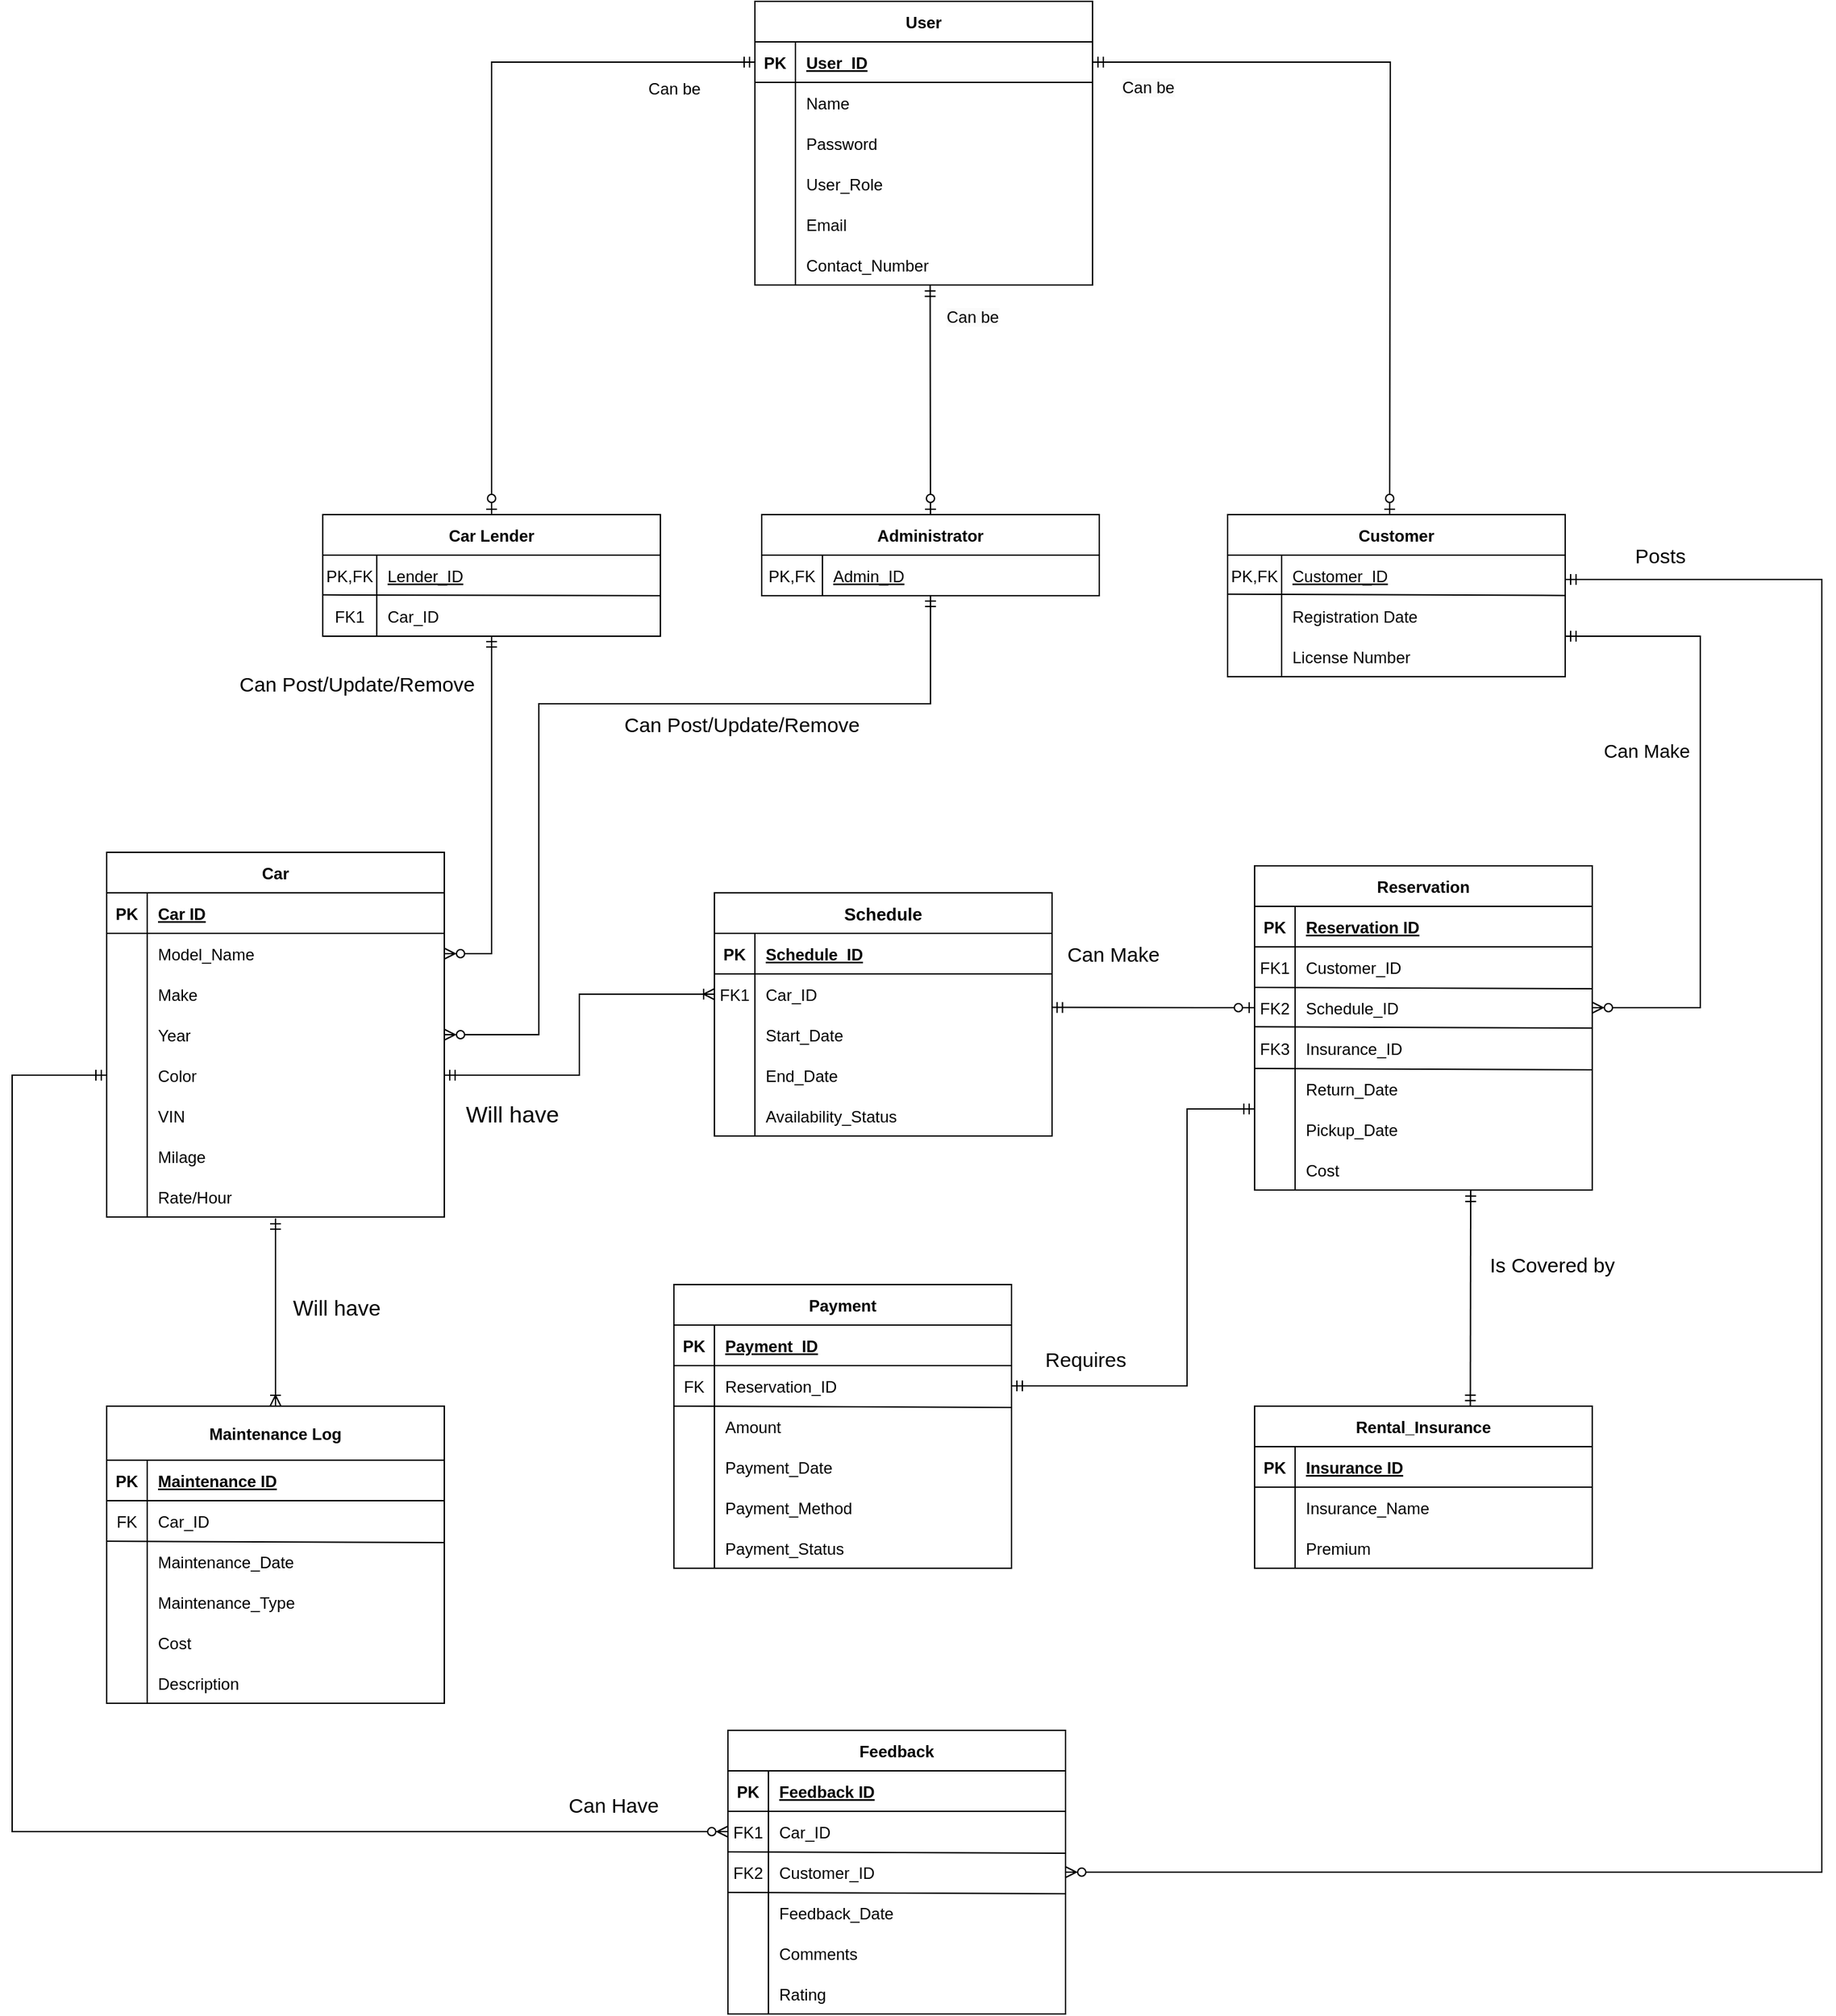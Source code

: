 <mxfile version="24.2.8" type="device">
  <diagram id="R2lEEEUBdFMjLlhIrx00" name="Page-1">
    <mxGraphModel dx="2759" dy="2049" grid="1" gridSize="10" guides="1" tooltips="1" connect="1" arrows="1" fold="1" page="1" pageScale="1" pageWidth="850" pageHeight="1100" math="0" shadow="0" extFonts="Permanent Marker^https://fonts.googleapis.com/css?family=Permanent+Marker">
      <root>
        <mxCell id="0" />
        <mxCell id="1" parent="0" />
        <mxCell id="C-vyLk0tnHw3VtMMgP7b-2" value="Customer" style="shape=table;startSize=30;container=1;collapsible=1;childLayout=tableLayout;fixedRows=1;rowLines=0;fontStyle=1;align=center;resizeLast=1;" parent="1" vertex="1">
          <mxGeometry x="220" y="-660" width="250" height="120" as="geometry" />
        </mxCell>
        <mxCell id="C-vyLk0tnHw3VtMMgP7b-6" value="" style="shape=partialRectangle;collapsible=0;dropTarget=0;pointerEvents=0;fillColor=none;points=[[0,0.5],[1,0.5]];portConstraint=eastwest;top=0;left=0;right=0;bottom=0;" parent="C-vyLk0tnHw3VtMMgP7b-2" vertex="1">
          <mxGeometry y="30" width="250" height="30" as="geometry" />
        </mxCell>
        <mxCell id="C-vyLk0tnHw3VtMMgP7b-7" value="PK,FK" style="shape=partialRectangle;overflow=hidden;connectable=0;fillColor=none;top=0;left=0;bottom=0;right=0;" parent="C-vyLk0tnHw3VtMMgP7b-6" vertex="1">
          <mxGeometry width="40" height="30" as="geometry">
            <mxRectangle width="40" height="30" as="alternateBounds" />
          </mxGeometry>
        </mxCell>
        <mxCell id="C-vyLk0tnHw3VtMMgP7b-8" value="Customer_ID" style="shape=partialRectangle;overflow=hidden;connectable=0;fillColor=none;top=0;left=0;bottom=0;right=0;align=left;spacingLeft=6;fontStyle=4" parent="C-vyLk0tnHw3VtMMgP7b-6" vertex="1">
          <mxGeometry x="40" width="210" height="30" as="geometry">
            <mxRectangle width="210" height="30" as="alternateBounds" />
          </mxGeometry>
        </mxCell>
        <mxCell id="C-vyLk0tnHw3VtMMgP7b-9" value="" style="shape=partialRectangle;collapsible=0;dropTarget=0;pointerEvents=0;fillColor=none;points=[[0,0.5],[1,0.5]];portConstraint=eastwest;top=0;left=0;right=0;bottom=0;" parent="C-vyLk0tnHw3VtMMgP7b-2" vertex="1">
          <mxGeometry y="60" width="250" height="30" as="geometry" />
        </mxCell>
        <mxCell id="C-vyLk0tnHw3VtMMgP7b-10" value="" style="shape=partialRectangle;overflow=hidden;connectable=0;fillColor=none;top=0;left=0;bottom=0;right=0;" parent="C-vyLk0tnHw3VtMMgP7b-9" vertex="1">
          <mxGeometry width="40" height="30" as="geometry">
            <mxRectangle width="40" height="30" as="alternateBounds" />
          </mxGeometry>
        </mxCell>
        <mxCell id="C-vyLk0tnHw3VtMMgP7b-11" value="Registration Date" style="shape=partialRectangle;overflow=hidden;connectable=0;fillColor=none;top=0;left=0;bottom=0;right=0;align=left;spacingLeft=6;" parent="C-vyLk0tnHw3VtMMgP7b-9" vertex="1">
          <mxGeometry x="40" width="210" height="30" as="geometry">
            <mxRectangle width="210" height="30" as="alternateBounds" />
          </mxGeometry>
        </mxCell>
        <mxCell id="WnyCxZGL0Ij7X_gTbtZS-1" value="" style="shape=partialRectangle;collapsible=0;dropTarget=0;pointerEvents=0;fillColor=none;points=[[0,0.5],[1,0.5]];portConstraint=eastwest;top=0;left=0;right=0;bottom=0;" parent="C-vyLk0tnHw3VtMMgP7b-2" vertex="1">
          <mxGeometry y="90" width="250" height="30" as="geometry" />
        </mxCell>
        <mxCell id="WnyCxZGL0Ij7X_gTbtZS-2" value="" style="shape=partialRectangle;overflow=hidden;connectable=0;fillColor=none;top=0;left=0;bottom=0;right=0;" parent="WnyCxZGL0Ij7X_gTbtZS-1" vertex="1">
          <mxGeometry width="40" height="30" as="geometry">
            <mxRectangle width="40" height="30" as="alternateBounds" />
          </mxGeometry>
        </mxCell>
        <mxCell id="WnyCxZGL0Ij7X_gTbtZS-3" value="License Number" style="shape=partialRectangle;overflow=hidden;connectable=0;fillColor=none;top=0;left=0;bottom=0;right=0;align=left;spacingLeft=6;" parent="WnyCxZGL0Ij7X_gTbtZS-1" vertex="1">
          <mxGeometry x="40" width="210" height="30" as="geometry">
            <mxRectangle width="210" height="30" as="alternateBounds" />
          </mxGeometry>
        </mxCell>
        <mxCell id="C-vyLk0tnHw3VtMMgP7b-13" value="Schedule" style="shape=table;startSize=30;container=1;collapsible=1;childLayout=tableLayout;fixedRows=1;rowLines=0;fontStyle=1;align=center;resizeLast=1;fontSize=13;" parent="1" vertex="1">
          <mxGeometry x="-160" y="-380" width="250" height="180" as="geometry" />
        </mxCell>
        <mxCell id="C-vyLk0tnHw3VtMMgP7b-14" value="" style="shape=partialRectangle;collapsible=0;dropTarget=0;pointerEvents=0;fillColor=none;points=[[0,0.5],[1,0.5]];portConstraint=eastwest;top=0;left=0;right=0;bottom=1;" parent="C-vyLk0tnHw3VtMMgP7b-13" vertex="1">
          <mxGeometry y="30" width="250" height="30" as="geometry" />
        </mxCell>
        <mxCell id="C-vyLk0tnHw3VtMMgP7b-15" value="PK" style="shape=partialRectangle;overflow=hidden;connectable=0;fillColor=none;top=0;left=0;bottom=0;right=0;fontStyle=1;" parent="C-vyLk0tnHw3VtMMgP7b-14" vertex="1">
          <mxGeometry width="30" height="30" as="geometry">
            <mxRectangle width="30" height="30" as="alternateBounds" />
          </mxGeometry>
        </mxCell>
        <mxCell id="C-vyLk0tnHw3VtMMgP7b-16" value="Schedule_ID" style="shape=partialRectangle;overflow=hidden;connectable=0;fillColor=none;top=0;left=0;bottom=0;right=0;align=left;spacingLeft=6;fontStyle=5;" parent="C-vyLk0tnHw3VtMMgP7b-14" vertex="1">
          <mxGeometry x="30" width="220" height="30" as="geometry">
            <mxRectangle width="220" height="30" as="alternateBounds" />
          </mxGeometry>
        </mxCell>
        <mxCell id="C-vyLk0tnHw3VtMMgP7b-17" value="" style="shape=partialRectangle;collapsible=0;dropTarget=0;pointerEvents=0;fillColor=none;points=[[0,0.5],[1,0.5]];portConstraint=eastwest;top=0;left=0;right=0;bottom=0;" parent="C-vyLk0tnHw3VtMMgP7b-13" vertex="1">
          <mxGeometry y="60" width="250" height="30" as="geometry" />
        </mxCell>
        <mxCell id="C-vyLk0tnHw3VtMMgP7b-18" value="FK1" style="shape=partialRectangle;overflow=hidden;connectable=0;fillColor=none;top=0;left=0;bottom=0;right=0;" parent="C-vyLk0tnHw3VtMMgP7b-17" vertex="1">
          <mxGeometry width="30" height="30" as="geometry">
            <mxRectangle width="30" height="30" as="alternateBounds" />
          </mxGeometry>
        </mxCell>
        <mxCell id="C-vyLk0tnHw3VtMMgP7b-19" value="Car_ID" style="shape=partialRectangle;overflow=hidden;connectable=0;fillColor=none;top=0;left=0;bottom=0;right=0;align=left;spacingLeft=6;" parent="C-vyLk0tnHw3VtMMgP7b-17" vertex="1">
          <mxGeometry x="30" width="220" height="30" as="geometry">
            <mxRectangle width="220" height="30" as="alternateBounds" />
          </mxGeometry>
        </mxCell>
        <mxCell id="C-vyLk0tnHw3VtMMgP7b-20" value="" style="shape=partialRectangle;collapsible=0;dropTarget=0;pointerEvents=0;fillColor=none;points=[[0,0.5],[1,0.5]];portConstraint=eastwest;top=0;left=0;right=0;bottom=0;" parent="C-vyLk0tnHw3VtMMgP7b-13" vertex="1">
          <mxGeometry y="90" width="250" height="30" as="geometry" />
        </mxCell>
        <mxCell id="C-vyLk0tnHw3VtMMgP7b-21" value="" style="shape=partialRectangle;overflow=hidden;connectable=0;fillColor=none;top=0;left=0;bottom=0;right=0;" parent="C-vyLk0tnHw3VtMMgP7b-20" vertex="1">
          <mxGeometry width="30" height="30" as="geometry">
            <mxRectangle width="30" height="30" as="alternateBounds" />
          </mxGeometry>
        </mxCell>
        <mxCell id="C-vyLk0tnHw3VtMMgP7b-22" value="Start_Date" style="shape=partialRectangle;overflow=hidden;connectable=0;fillColor=none;top=0;left=0;bottom=0;right=0;align=left;spacingLeft=6;" parent="C-vyLk0tnHw3VtMMgP7b-20" vertex="1">
          <mxGeometry x="30" width="220" height="30" as="geometry">
            <mxRectangle width="220" height="30" as="alternateBounds" />
          </mxGeometry>
        </mxCell>
        <mxCell id="JVOAu0LfJnrEGbg7MZvS-176" value="" style="shape=partialRectangle;collapsible=0;dropTarget=0;pointerEvents=0;fillColor=none;points=[[0,0.5],[1,0.5]];portConstraint=eastwest;top=0;left=0;right=0;bottom=0;" parent="C-vyLk0tnHw3VtMMgP7b-13" vertex="1">
          <mxGeometry y="120" width="250" height="30" as="geometry" />
        </mxCell>
        <mxCell id="JVOAu0LfJnrEGbg7MZvS-177" value="" style="shape=partialRectangle;overflow=hidden;connectable=0;fillColor=none;top=0;left=0;bottom=0;right=0;" parent="JVOAu0LfJnrEGbg7MZvS-176" vertex="1">
          <mxGeometry width="30" height="30" as="geometry">
            <mxRectangle width="30" height="30" as="alternateBounds" />
          </mxGeometry>
        </mxCell>
        <mxCell id="JVOAu0LfJnrEGbg7MZvS-178" value="End_Date" style="shape=partialRectangle;overflow=hidden;connectable=0;fillColor=none;top=0;left=0;bottom=0;right=0;align=left;spacingLeft=6;" parent="JVOAu0LfJnrEGbg7MZvS-176" vertex="1">
          <mxGeometry x="30" width="220" height="30" as="geometry">
            <mxRectangle width="220" height="30" as="alternateBounds" />
          </mxGeometry>
        </mxCell>
        <mxCell id="WnyCxZGL0Ij7X_gTbtZS-4" value="" style="shape=partialRectangle;collapsible=0;dropTarget=0;pointerEvents=0;fillColor=none;points=[[0,0.5],[1,0.5]];portConstraint=eastwest;top=0;left=0;right=0;bottom=0;" parent="C-vyLk0tnHw3VtMMgP7b-13" vertex="1">
          <mxGeometry y="150" width="250" height="30" as="geometry" />
        </mxCell>
        <mxCell id="WnyCxZGL0Ij7X_gTbtZS-5" value="" style="shape=partialRectangle;overflow=hidden;connectable=0;fillColor=none;top=0;left=0;bottom=0;right=0;" parent="WnyCxZGL0Ij7X_gTbtZS-4" vertex="1">
          <mxGeometry width="30" height="30" as="geometry">
            <mxRectangle width="30" height="30" as="alternateBounds" />
          </mxGeometry>
        </mxCell>
        <mxCell id="WnyCxZGL0Ij7X_gTbtZS-6" value="Availability_Status" style="shape=partialRectangle;overflow=hidden;connectable=0;fillColor=none;top=0;left=0;bottom=0;right=0;align=left;spacingLeft=6;" parent="WnyCxZGL0Ij7X_gTbtZS-4" vertex="1">
          <mxGeometry x="30" width="220" height="30" as="geometry">
            <mxRectangle width="220" height="30" as="alternateBounds" />
          </mxGeometry>
        </mxCell>
        <mxCell id="C-vyLk0tnHw3VtMMgP7b-23" value="Administrator" style="shape=table;startSize=30;container=1;collapsible=1;childLayout=tableLayout;fixedRows=1;rowLines=0;fontStyle=1;align=center;resizeLast=1;" parent="1" vertex="1">
          <mxGeometry x="-125" y="-660" width="250" height="60" as="geometry" />
        </mxCell>
        <mxCell id="C-vyLk0tnHw3VtMMgP7b-27" value="" style="shape=partialRectangle;collapsible=0;dropTarget=0;pointerEvents=0;fillColor=none;points=[[0,0.5],[1,0.5]];portConstraint=eastwest;top=0;left=0;right=0;bottom=0;" parent="C-vyLk0tnHw3VtMMgP7b-23" vertex="1">
          <mxGeometry y="30" width="250" height="30" as="geometry" />
        </mxCell>
        <mxCell id="C-vyLk0tnHw3VtMMgP7b-28" value="PK,FK" style="shape=partialRectangle;overflow=hidden;connectable=0;fillColor=none;top=0;left=0;bottom=0;right=0;" parent="C-vyLk0tnHw3VtMMgP7b-27" vertex="1">
          <mxGeometry width="45" height="30" as="geometry">
            <mxRectangle width="45" height="30" as="alternateBounds" />
          </mxGeometry>
        </mxCell>
        <mxCell id="C-vyLk0tnHw3VtMMgP7b-29" value="Admin_ID" style="shape=partialRectangle;overflow=hidden;connectable=0;fillColor=none;top=0;left=0;bottom=0;right=0;align=left;spacingLeft=6;fontStyle=4" parent="C-vyLk0tnHw3VtMMgP7b-27" vertex="1">
          <mxGeometry x="45" width="205" height="30" as="geometry">
            <mxRectangle width="205" height="30" as="alternateBounds" />
          </mxGeometry>
        </mxCell>
        <mxCell id="JVOAu0LfJnrEGbg7MZvS-1" value="Car" style="shape=table;startSize=30;container=1;collapsible=1;childLayout=tableLayout;fixedRows=1;rowLines=0;fontStyle=1;align=center;resizeLast=1;" parent="1" vertex="1">
          <mxGeometry x="-610" y="-410" width="250" height="270" as="geometry" />
        </mxCell>
        <mxCell id="JVOAu0LfJnrEGbg7MZvS-2" value="" style="shape=partialRectangle;collapsible=0;dropTarget=0;pointerEvents=0;fillColor=none;points=[[0,0.5],[1,0.5]];portConstraint=eastwest;top=0;left=0;right=0;bottom=1;" parent="JVOAu0LfJnrEGbg7MZvS-1" vertex="1">
          <mxGeometry y="30" width="250" height="30" as="geometry" />
        </mxCell>
        <mxCell id="JVOAu0LfJnrEGbg7MZvS-3" value="PK" style="shape=partialRectangle;overflow=hidden;connectable=0;fillColor=none;top=0;left=0;bottom=0;right=0;fontStyle=1;" parent="JVOAu0LfJnrEGbg7MZvS-2" vertex="1">
          <mxGeometry width="30" height="30" as="geometry">
            <mxRectangle width="30" height="30" as="alternateBounds" />
          </mxGeometry>
        </mxCell>
        <mxCell id="JVOAu0LfJnrEGbg7MZvS-4" value="Car ID" style="shape=partialRectangle;overflow=hidden;connectable=0;fillColor=none;top=0;left=0;bottom=0;right=0;align=left;spacingLeft=6;fontStyle=5;" parent="JVOAu0LfJnrEGbg7MZvS-2" vertex="1">
          <mxGeometry x="30" width="220" height="30" as="geometry">
            <mxRectangle width="220" height="30" as="alternateBounds" />
          </mxGeometry>
        </mxCell>
        <mxCell id="JVOAu0LfJnrEGbg7MZvS-5" value="" style="shape=partialRectangle;collapsible=0;dropTarget=0;pointerEvents=0;fillColor=none;points=[[0,0.5],[1,0.5]];portConstraint=eastwest;top=0;left=0;right=0;bottom=0;" parent="JVOAu0LfJnrEGbg7MZvS-1" vertex="1">
          <mxGeometry y="60" width="250" height="30" as="geometry" />
        </mxCell>
        <mxCell id="JVOAu0LfJnrEGbg7MZvS-6" value="" style="shape=partialRectangle;overflow=hidden;connectable=0;fillColor=none;top=0;left=0;bottom=0;right=0;" parent="JVOAu0LfJnrEGbg7MZvS-5" vertex="1">
          <mxGeometry width="30" height="30" as="geometry">
            <mxRectangle width="30" height="30" as="alternateBounds" />
          </mxGeometry>
        </mxCell>
        <mxCell id="JVOAu0LfJnrEGbg7MZvS-7" value="Model_Name" style="shape=partialRectangle;overflow=hidden;connectable=0;fillColor=none;top=0;left=0;bottom=0;right=0;align=left;spacingLeft=6;" parent="JVOAu0LfJnrEGbg7MZvS-5" vertex="1">
          <mxGeometry x="30" width="220" height="30" as="geometry">
            <mxRectangle width="220" height="30" as="alternateBounds" />
          </mxGeometry>
        </mxCell>
        <mxCell id="JVOAu0LfJnrEGbg7MZvS-92" value="" style="shape=partialRectangle;collapsible=0;dropTarget=0;pointerEvents=0;fillColor=none;points=[[0,0.5],[1,0.5]];portConstraint=eastwest;top=0;left=0;right=0;bottom=0;" parent="JVOAu0LfJnrEGbg7MZvS-1" vertex="1">
          <mxGeometry y="90" width="250" height="30" as="geometry" />
        </mxCell>
        <mxCell id="JVOAu0LfJnrEGbg7MZvS-93" value="" style="shape=partialRectangle;overflow=hidden;connectable=0;fillColor=none;top=0;left=0;bottom=0;right=0;" parent="JVOAu0LfJnrEGbg7MZvS-92" vertex="1">
          <mxGeometry width="30" height="30" as="geometry">
            <mxRectangle width="30" height="30" as="alternateBounds" />
          </mxGeometry>
        </mxCell>
        <mxCell id="JVOAu0LfJnrEGbg7MZvS-94" value="Make" style="shape=partialRectangle;overflow=hidden;connectable=0;fillColor=none;top=0;left=0;bottom=0;right=0;align=left;spacingLeft=6;" parent="JVOAu0LfJnrEGbg7MZvS-92" vertex="1">
          <mxGeometry x="30" width="220" height="30" as="geometry">
            <mxRectangle width="220" height="30" as="alternateBounds" />
          </mxGeometry>
        </mxCell>
        <mxCell id="JVOAu0LfJnrEGbg7MZvS-95" value="" style="shape=partialRectangle;collapsible=0;dropTarget=0;pointerEvents=0;fillColor=none;points=[[0,0.5],[1,0.5]];portConstraint=eastwest;top=0;left=0;right=0;bottom=0;" parent="JVOAu0LfJnrEGbg7MZvS-1" vertex="1">
          <mxGeometry y="120" width="250" height="30" as="geometry" />
        </mxCell>
        <mxCell id="JVOAu0LfJnrEGbg7MZvS-96" value="" style="shape=partialRectangle;overflow=hidden;connectable=0;fillColor=none;top=0;left=0;bottom=0;right=0;" parent="JVOAu0LfJnrEGbg7MZvS-95" vertex="1">
          <mxGeometry width="30" height="30" as="geometry">
            <mxRectangle width="30" height="30" as="alternateBounds" />
          </mxGeometry>
        </mxCell>
        <mxCell id="JVOAu0LfJnrEGbg7MZvS-97" value="Year" style="shape=partialRectangle;overflow=hidden;connectable=0;fillColor=none;top=0;left=0;bottom=0;right=0;align=left;spacingLeft=6;" parent="JVOAu0LfJnrEGbg7MZvS-95" vertex="1">
          <mxGeometry x="30" width="220" height="30" as="geometry">
            <mxRectangle width="220" height="30" as="alternateBounds" />
          </mxGeometry>
        </mxCell>
        <mxCell id="JVOAu0LfJnrEGbg7MZvS-98" value="" style="shape=partialRectangle;collapsible=0;dropTarget=0;pointerEvents=0;fillColor=none;points=[[0,0.5],[1,0.5]];portConstraint=eastwest;top=0;left=0;right=0;bottom=0;" parent="JVOAu0LfJnrEGbg7MZvS-1" vertex="1">
          <mxGeometry y="150" width="250" height="30" as="geometry" />
        </mxCell>
        <mxCell id="JVOAu0LfJnrEGbg7MZvS-99" value="" style="shape=partialRectangle;overflow=hidden;connectable=0;fillColor=none;top=0;left=0;bottom=0;right=0;" parent="JVOAu0LfJnrEGbg7MZvS-98" vertex="1">
          <mxGeometry width="30" height="30" as="geometry">
            <mxRectangle width="30" height="30" as="alternateBounds" />
          </mxGeometry>
        </mxCell>
        <mxCell id="JVOAu0LfJnrEGbg7MZvS-100" value="Color" style="shape=partialRectangle;overflow=hidden;connectable=0;fillColor=none;top=0;left=0;bottom=0;right=0;align=left;spacingLeft=6;" parent="JVOAu0LfJnrEGbg7MZvS-98" vertex="1">
          <mxGeometry x="30" width="220" height="30" as="geometry">
            <mxRectangle width="220" height="30" as="alternateBounds" />
          </mxGeometry>
        </mxCell>
        <mxCell id="JVOAu0LfJnrEGbg7MZvS-101" value="" style="shape=partialRectangle;collapsible=0;dropTarget=0;pointerEvents=0;fillColor=none;points=[[0,0.5],[1,0.5]];portConstraint=eastwest;top=0;left=0;right=0;bottom=0;" parent="JVOAu0LfJnrEGbg7MZvS-1" vertex="1">
          <mxGeometry y="180" width="250" height="30" as="geometry" />
        </mxCell>
        <mxCell id="JVOAu0LfJnrEGbg7MZvS-102" value="" style="shape=partialRectangle;overflow=hidden;connectable=0;fillColor=none;top=0;left=0;bottom=0;right=0;" parent="JVOAu0LfJnrEGbg7MZvS-101" vertex="1">
          <mxGeometry width="30" height="30" as="geometry">
            <mxRectangle width="30" height="30" as="alternateBounds" />
          </mxGeometry>
        </mxCell>
        <mxCell id="JVOAu0LfJnrEGbg7MZvS-103" value="VIN" style="shape=partialRectangle;overflow=hidden;connectable=0;fillColor=none;top=0;left=0;bottom=0;right=0;align=left;spacingLeft=6;" parent="JVOAu0LfJnrEGbg7MZvS-101" vertex="1">
          <mxGeometry x="30" width="220" height="30" as="geometry">
            <mxRectangle width="220" height="30" as="alternateBounds" />
          </mxGeometry>
        </mxCell>
        <mxCell id="JVOAu0LfJnrEGbg7MZvS-107" value="" style="shape=partialRectangle;collapsible=0;dropTarget=0;pointerEvents=0;fillColor=none;points=[[0,0.5],[1,0.5]];portConstraint=eastwest;top=0;left=0;right=0;bottom=0;" parent="JVOAu0LfJnrEGbg7MZvS-1" vertex="1">
          <mxGeometry y="210" width="250" height="30" as="geometry" />
        </mxCell>
        <mxCell id="JVOAu0LfJnrEGbg7MZvS-108" value="" style="shape=partialRectangle;overflow=hidden;connectable=0;fillColor=none;top=0;left=0;bottom=0;right=0;" parent="JVOAu0LfJnrEGbg7MZvS-107" vertex="1">
          <mxGeometry width="30" height="30" as="geometry">
            <mxRectangle width="30" height="30" as="alternateBounds" />
          </mxGeometry>
        </mxCell>
        <mxCell id="JVOAu0LfJnrEGbg7MZvS-109" value="Milage" style="shape=partialRectangle;overflow=hidden;connectable=0;fillColor=none;top=0;left=0;bottom=0;right=0;align=left;spacingLeft=6;" parent="JVOAu0LfJnrEGbg7MZvS-107" vertex="1">
          <mxGeometry x="30" width="220" height="30" as="geometry">
            <mxRectangle width="220" height="30" as="alternateBounds" />
          </mxGeometry>
        </mxCell>
        <mxCell id="JVOAu0LfJnrEGbg7MZvS-110" value="" style="shape=partialRectangle;collapsible=0;dropTarget=0;pointerEvents=0;fillColor=none;points=[[0,0.5],[1,0.5]];portConstraint=eastwest;top=0;left=0;right=0;bottom=0;" parent="JVOAu0LfJnrEGbg7MZvS-1" vertex="1">
          <mxGeometry y="240" width="250" height="30" as="geometry" />
        </mxCell>
        <mxCell id="JVOAu0LfJnrEGbg7MZvS-111" value="" style="shape=partialRectangle;overflow=hidden;connectable=0;fillColor=none;top=0;left=0;bottom=0;right=0;" parent="JVOAu0LfJnrEGbg7MZvS-110" vertex="1">
          <mxGeometry width="30" height="30" as="geometry">
            <mxRectangle width="30" height="30" as="alternateBounds" />
          </mxGeometry>
        </mxCell>
        <mxCell id="JVOAu0LfJnrEGbg7MZvS-112" value="Rate/Hour" style="shape=partialRectangle;overflow=hidden;connectable=0;fillColor=none;top=0;left=0;bottom=0;right=0;align=left;spacingLeft=6;" parent="JVOAu0LfJnrEGbg7MZvS-110" vertex="1">
          <mxGeometry x="30" width="220" height="30" as="geometry">
            <mxRectangle width="220" height="30" as="alternateBounds" />
          </mxGeometry>
        </mxCell>
        <mxCell id="JVOAu0LfJnrEGbg7MZvS-8" value="Reservation" style="shape=table;startSize=30;container=1;collapsible=1;childLayout=tableLayout;fixedRows=1;rowLines=0;fontStyle=1;align=center;resizeLast=1;" parent="1" vertex="1">
          <mxGeometry x="240" y="-400" width="250" height="240" as="geometry" />
        </mxCell>
        <mxCell id="JVOAu0LfJnrEGbg7MZvS-9" value="" style="shape=partialRectangle;collapsible=0;dropTarget=0;pointerEvents=0;fillColor=none;points=[[0,0.5],[1,0.5]];portConstraint=eastwest;top=0;left=0;right=0;bottom=1;" parent="JVOAu0LfJnrEGbg7MZvS-8" vertex="1">
          <mxGeometry y="30" width="250" height="30" as="geometry" />
        </mxCell>
        <mxCell id="JVOAu0LfJnrEGbg7MZvS-10" value="PK" style="shape=partialRectangle;overflow=hidden;connectable=0;fillColor=none;top=0;left=0;bottom=0;right=0;fontStyle=1;" parent="JVOAu0LfJnrEGbg7MZvS-9" vertex="1">
          <mxGeometry width="30" height="30" as="geometry">
            <mxRectangle width="30" height="30" as="alternateBounds" />
          </mxGeometry>
        </mxCell>
        <mxCell id="JVOAu0LfJnrEGbg7MZvS-11" value="Reservation ID" style="shape=partialRectangle;overflow=hidden;connectable=0;fillColor=none;top=0;left=0;bottom=0;right=0;align=left;spacingLeft=6;fontStyle=5;" parent="JVOAu0LfJnrEGbg7MZvS-9" vertex="1">
          <mxGeometry x="30" width="220" height="30" as="geometry">
            <mxRectangle width="220" height="30" as="alternateBounds" />
          </mxGeometry>
        </mxCell>
        <mxCell id="JVOAu0LfJnrEGbg7MZvS-12" value="" style="shape=partialRectangle;collapsible=0;dropTarget=0;pointerEvents=0;fillColor=none;points=[[0,0.5],[1,0.5]];portConstraint=eastwest;top=0;left=0;right=0;bottom=0;" parent="JVOAu0LfJnrEGbg7MZvS-8" vertex="1">
          <mxGeometry y="60" width="250" height="30" as="geometry" />
        </mxCell>
        <mxCell id="JVOAu0LfJnrEGbg7MZvS-13" value="FK1" style="shape=partialRectangle;overflow=hidden;connectable=0;fillColor=none;top=0;left=0;bottom=0;right=0;" parent="JVOAu0LfJnrEGbg7MZvS-12" vertex="1">
          <mxGeometry width="30" height="30" as="geometry">
            <mxRectangle width="30" height="30" as="alternateBounds" />
          </mxGeometry>
        </mxCell>
        <mxCell id="JVOAu0LfJnrEGbg7MZvS-14" value="Customer_ID" style="shape=partialRectangle;overflow=hidden;connectable=0;fillColor=none;top=0;left=0;bottom=0;right=0;align=left;spacingLeft=6;" parent="JVOAu0LfJnrEGbg7MZvS-12" vertex="1">
          <mxGeometry x="30" width="220" height="30" as="geometry">
            <mxRectangle width="220" height="30" as="alternateBounds" />
          </mxGeometry>
        </mxCell>
        <mxCell id="JVOAu0LfJnrEGbg7MZvS-116" value="" style="shape=partialRectangle;collapsible=0;dropTarget=0;pointerEvents=0;fillColor=none;points=[[0,0.5],[1,0.5]];portConstraint=eastwest;top=0;left=0;right=0;bottom=0;" parent="JVOAu0LfJnrEGbg7MZvS-8" vertex="1">
          <mxGeometry y="90" width="250" height="30" as="geometry" />
        </mxCell>
        <mxCell id="JVOAu0LfJnrEGbg7MZvS-117" value="FK2" style="shape=partialRectangle;overflow=hidden;connectable=0;fillColor=none;top=0;left=0;bottom=0;right=0;" parent="JVOAu0LfJnrEGbg7MZvS-116" vertex="1">
          <mxGeometry width="30" height="30" as="geometry">
            <mxRectangle width="30" height="30" as="alternateBounds" />
          </mxGeometry>
        </mxCell>
        <mxCell id="JVOAu0LfJnrEGbg7MZvS-118" value="Schedule_ID" style="shape=partialRectangle;overflow=hidden;connectable=0;fillColor=none;top=0;left=0;bottom=0;right=0;align=left;spacingLeft=6;" parent="JVOAu0LfJnrEGbg7MZvS-116" vertex="1">
          <mxGeometry x="30" width="220" height="30" as="geometry">
            <mxRectangle width="220" height="30" as="alternateBounds" />
          </mxGeometry>
        </mxCell>
        <mxCell id="JVOAu0LfJnrEGbg7MZvS-119" value="" style="shape=partialRectangle;collapsible=0;dropTarget=0;pointerEvents=0;fillColor=none;points=[[0,0.5],[1,0.5]];portConstraint=eastwest;top=0;left=0;right=0;bottom=0;" parent="JVOAu0LfJnrEGbg7MZvS-8" vertex="1">
          <mxGeometry y="120" width="250" height="30" as="geometry" />
        </mxCell>
        <mxCell id="JVOAu0LfJnrEGbg7MZvS-120" value="FK3" style="shape=partialRectangle;overflow=hidden;connectable=0;fillColor=none;top=0;left=0;bottom=0;right=0;" parent="JVOAu0LfJnrEGbg7MZvS-119" vertex="1">
          <mxGeometry width="30" height="30" as="geometry">
            <mxRectangle width="30" height="30" as="alternateBounds" />
          </mxGeometry>
        </mxCell>
        <mxCell id="JVOAu0LfJnrEGbg7MZvS-121" value="Insurance_ID" style="shape=partialRectangle;overflow=hidden;connectable=0;fillColor=none;top=0;left=0;bottom=0;right=0;align=left;spacingLeft=6;" parent="JVOAu0LfJnrEGbg7MZvS-119" vertex="1">
          <mxGeometry x="30" width="220" height="30" as="geometry">
            <mxRectangle width="220" height="30" as="alternateBounds" />
          </mxGeometry>
        </mxCell>
        <mxCell id="JVOAu0LfJnrEGbg7MZvS-122" value="" style="shape=partialRectangle;collapsible=0;dropTarget=0;pointerEvents=0;fillColor=none;points=[[0,0.5],[1,0.5]];portConstraint=eastwest;top=0;left=0;right=0;bottom=0;" parent="JVOAu0LfJnrEGbg7MZvS-8" vertex="1">
          <mxGeometry y="150" width="250" height="30" as="geometry" />
        </mxCell>
        <mxCell id="JVOAu0LfJnrEGbg7MZvS-123" value="" style="shape=partialRectangle;overflow=hidden;connectable=0;fillColor=none;top=0;left=0;bottom=0;right=0;" parent="JVOAu0LfJnrEGbg7MZvS-122" vertex="1">
          <mxGeometry width="30" height="30" as="geometry">
            <mxRectangle width="30" height="30" as="alternateBounds" />
          </mxGeometry>
        </mxCell>
        <mxCell id="JVOAu0LfJnrEGbg7MZvS-124" value="Return_Date" style="shape=partialRectangle;overflow=hidden;connectable=0;fillColor=none;top=0;left=0;bottom=0;right=0;align=left;spacingLeft=6;" parent="JVOAu0LfJnrEGbg7MZvS-122" vertex="1">
          <mxGeometry x="30" width="220" height="30" as="geometry">
            <mxRectangle width="220" height="30" as="alternateBounds" />
          </mxGeometry>
        </mxCell>
        <mxCell id="JVOAu0LfJnrEGbg7MZvS-125" value="" style="shape=partialRectangle;collapsible=0;dropTarget=0;pointerEvents=0;fillColor=none;points=[[0,0.5],[1,0.5]];portConstraint=eastwest;top=0;left=0;right=0;bottom=0;" parent="JVOAu0LfJnrEGbg7MZvS-8" vertex="1">
          <mxGeometry y="180" width="250" height="30" as="geometry" />
        </mxCell>
        <mxCell id="JVOAu0LfJnrEGbg7MZvS-126" value="" style="shape=partialRectangle;overflow=hidden;connectable=0;fillColor=none;top=0;left=0;bottom=0;right=0;" parent="JVOAu0LfJnrEGbg7MZvS-125" vertex="1">
          <mxGeometry width="30" height="30" as="geometry">
            <mxRectangle width="30" height="30" as="alternateBounds" />
          </mxGeometry>
        </mxCell>
        <mxCell id="JVOAu0LfJnrEGbg7MZvS-127" value="Pickup_Date" style="shape=partialRectangle;overflow=hidden;connectable=0;fillColor=none;top=0;left=0;bottom=0;right=0;align=left;spacingLeft=6;" parent="JVOAu0LfJnrEGbg7MZvS-125" vertex="1">
          <mxGeometry x="30" width="220" height="30" as="geometry">
            <mxRectangle width="220" height="30" as="alternateBounds" />
          </mxGeometry>
        </mxCell>
        <mxCell id="JVOAu0LfJnrEGbg7MZvS-128" value="" style="shape=partialRectangle;collapsible=0;dropTarget=0;pointerEvents=0;fillColor=none;points=[[0,0.5],[1,0.5]];portConstraint=eastwest;top=0;left=0;right=0;bottom=0;" parent="JVOAu0LfJnrEGbg7MZvS-8" vertex="1">
          <mxGeometry y="210" width="250" height="30" as="geometry" />
        </mxCell>
        <mxCell id="JVOAu0LfJnrEGbg7MZvS-129" value="" style="shape=partialRectangle;overflow=hidden;connectable=0;fillColor=none;top=0;left=0;bottom=0;right=0;" parent="JVOAu0LfJnrEGbg7MZvS-128" vertex="1">
          <mxGeometry width="30" height="30" as="geometry">
            <mxRectangle width="30" height="30" as="alternateBounds" />
          </mxGeometry>
        </mxCell>
        <mxCell id="JVOAu0LfJnrEGbg7MZvS-130" value="Cost" style="shape=partialRectangle;overflow=hidden;connectable=0;fillColor=none;top=0;left=0;bottom=0;right=0;align=left;spacingLeft=6;" parent="JVOAu0LfJnrEGbg7MZvS-128" vertex="1">
          <mxGeometry x="30" width="220" height="30" as="geometry">
            <mxRectangle width="220" height="30" as="alternateBounds" />
          </mxGeometry>
        </mxCell>
        <mxCell id="JVOAu0LfJnrEGbg7MZvS-15" value="Rental_Insurance" style="shape=table;startSize=30;container=1;collapsible=1;childLayout=tableLayout;fixedRows=1;rowLines=0;fontStyle=1;align=center;resizeLast=1;" parent="1" vertex="1">
          <mxGeometry x="240" width="250" height="120" as="geometry" />
        </mxCell>
        <mxCell id="JVOAu0LfJnrEGbg7MZvS-16" value="" style="shape=partialRectangle;collapsible=0;dropTarget=0;pointerEvents=0;fillColor=none;points=[[0,0.5],[1,0.5]];portConstraint=eastwest;top=0;left=0;right=0;bottom=1;" parent="JVOAu0LfJnrEGbg7MZvS-15" vertex="1">
          <mxGeometry y="30" width="250" height="30" as="geometry" />
        </mxCell>
        <mxCell id="JVOAu0LfJnrEGbg7MZvS-17" value="PK" style="shape=partialRectangle;overflow=hidden;connectable=0;fillColor=none;top=0;left=0;bottom=0;right=0;fontStyle=1;" parent="JVOAu0LfJnrEGbg7MZvS-16" vertex="1">
          <mxGeometry width="30" height="30" as="geometry">
            <mxRectangle width="30" height="30" as="alternateBounds" />
          </mxGeometry>
        </mxCell>
        <mxCell id="JVOAu0LfJnrEGbg7MZvS-18" value="Insurance ID" style="shape=partialRectangle;overflow=hidden;connectable=0;fillColor=none;top=0;left=0;bottom=0;right=0;align=left;spacingLeft=6;fontStyle=5;" parent="JVOAu0LfJnrEGbg7MZvS-16" vertex="1">
          <mxGeometry x="30" width="220" height="30" as="geometry">
            <mxRectangle width="220" height="30" as="alternateBounds" />
          </mxGeometry>
        </mxCell>
        <mxCell id="JVOAu0LfJnrEGbg7MZvS-19" value="" style="shape=partialRectangle;collapsible=0;dropTarget=0;pointerEvents=0;fillColor=none;points=[[0,0.5],[1,0.5]];portConstraint=eastwest;top=0;left=0;right=0;bottom=0;" parent="JVOAu0LfJnrEGbg7MZvS-15" vertex="1">
          <mxGeometry y="60" width="250" height="30" as="geometry" />
        </mxCell>
        <mxCell id="JVOAu0LfJnrEGbg7MZvS-20" value="" style="shape=partialRectangle;overflow=hidden;connectable=0;fillColor=none;top=0;left=0;bottom=0;right=0;" parent="JVOAu0LfJnrEGbg7MZvS-19" vertex="1">
          <mxGeometry width="30" height="30" as="geometry">
            <mxRectangle width="30" height="30" as="alternateBounds" />
          </mxGeometry>
        </mxCell>
        <mxCell id="JVOAu0LfJnrEGbg7MZvS-21" value="Insurance_Name" style="shape=partialRectangle;overflow=hidden;connectable=0;fillColor=none;top=0;left=0;bottom=0;right=0;align=left;spacingLeft=6;" parent="JVOAu0LfJnrEGbg7MZvS-19" vertex="1">
          <mxGeometry x="30" width="220" height="30" as="geometry">
            <mxRectangle width="220" height="30" as="alternateBounds" />
          </mxGeometry>
        </mxCell>
        <mxCell id="JVOAu0LfJnrEGbg7MZvS-173" value="" style="shape=partialRectangle;collapsible=0;dropTarget=0;pointerEvents=0;fillColor=none;points=[[0,0.5],[1,0.5]];portConstraint=eastwest;top=0;left=0;right=0;bottom=0;" parent="JVOAu0LfJnrEGbg7MZvS-15" vertex="1">
          <mxGeometry y="90" width="250" height="30" as="geometry" />
        </mxCell>
        <mxCell id="JVOAu0LfJnrEGbg7MZvS-174" value="" style="shape=partialRectangle;overflow=hidden;connectable=0;fillColor=none;top=0;left=0;bottom=0;right=0;" parent="JVOAu0LfJnrEGbg7MZvS-173" vertex="1">
          <mxGeometry width="30" height="30" as="geometry">
            <mxRectangle width="30" height="30" as="alternateBounds" />
          </mxGeometry>
        </mxCell>
        <mxCell id="JVOAu0LfJnrEGbg7MZvS-175" value="Premium" style="shape=partialRectangle;overflow=hidden;connectable=0;fillColor=none;top=0;left=0;bottom=0;right=0;align=left;spacingLeft=6;" parent="JVOAu0LfJnrEGbg7MZvS-173" vertex="1">
          <mxGeometry x="30" width="220" height="30" as="geometry">
            <mxRectangle width="220" height="30" as="alternateBounds" />
          </mxGeometry>
        </mxCell>
        <mxCell id="JVOAu0LfJnrEGbg7MZvS-22" value="Payment" style="shape=table;startSize=30;container=1;collapsible=1;childLayout=tableLayout;fixedRows=1;rowLines=0;fontStyle=1;align=center;resizeLast=1;" parent="1" vertex="1">
          <mxGeometry x="-190" y="-90" width="250" height="210" as="geometry" />
        </mxCell>
        <mxCell id="JVOAu0LfJnrEGbg7MZvS-23" value="" style="shape=partialRectangle;collapsible=0;dropTarget=0;pointerEvents=0;fillColor=none;points=[[0,0.5],[1,0.5]];portConstraint=eastwest;top=0;left=0;right=0;bottom=1;" parent="JVOAu0LfJnrEGbg7MZvS-22" vertex="1">
          <mxGeometry y="30" width="250" height="30" as="geometry" />
        </mxCell>
        <mxCell id="JVOAu0LfJnrEGbg7MZvS-24" value="PK" style="shape=partialRectangle;overflow=hidden;connectable=0;fillColor=none;top=0;left=0;bottom=0;right=0;fontStyle=1;" parent="JVOAu0LfJnrEGbg7MZvS-23" vertex="1">
          <mxGeometry width="30" height="30" as="geometry">
            <mxRectangle width="30" height="30" as="alternateBounds" />
          </mxGeometry>
        </mxCell>
        <mxCell id="JVOAu0LfJnrEGbg7MZvS-25" value="Payment_ID" style="shape=partialRectangle;overflow=hidden;connectable=0;fillColor=none;top=0;left=0;bottom=0;right=0;align=left;spacingLeft=6;fontStyle=5;" parent="JVOAu0LfJnrEGbg7MZvS-23" vertex="1">
          <mxGeometry x="30" width="220" height="30" as="geometry">
            <mxRectangle width="220" height="30" as="alternateBounds" />
          </mxGeometry>
        </mxCell>
        <mxCell id="JVOAu0LfJnrEGbg7MZvS-26" value="" style="shape=partialRectangle;collapsible=0;dropTarget=0;pointerEvents=0;fillColor=none;points=[[0,0.5],[1,0.5]];portConstraint=eastwest;top=0;left=0;right=0;bottom=0;" parent="JVOAu0LfJnrEGbg7MZvS-22" vertex="1">
          <mxGeometry y="60" width="250" height="30" as="geometry" />
        </mxCell>
        <mxCell id="JVOAu0LfJnrEGbg7MZvS-27" value="FK" style="shape=partialRectangle;overflow=hidden;connectable=0;fillColor=none;top=0;left=0;bottom=0;right=0;" parent="JVOAu0LfJnrEGbg7MZvS-26" vertex="1">
          <mxGeometry width="30" height="30" as="geometry">
            <mxRectangle width="30" height="30" as="alternateBounds" />
          </mxGeometry>
        </mxCell>
        <mxCell id="JVOAu0LfJnrEGbg7MZvS-28" value="Reservation_ID" style="shape=partialRectangle;overflow=hidden;connectable=0;fillColor=none;top=0;left=0;bottom=0;right=0;align=left;spacingLeft=6;" parent="JVOAu0LfJnrEGbg7MZvS-26" vertex="1">
          <mxGeometry x="30" width="220" height="30" as="geometry">
            <mxRectangle width="220" height="30" as="alternateBounds" />
          </mxGeometry>
        </mxCell>
        <mxCell id="JVOAu0LfJnrEGbg7MZvS-134" value="" style="shape=partialRectangle;collapsible=0;dropTarget=0;pointerEvents=0;fillColor=none;points=[[0,0.5],[1,0.5]];portConstraint=eastwest;top=0;left=0;right=0;bottom=0;" parent="JVOAu0LfJnrEGbg7MZvS-22" vertex="1">
          <mxGeometry y="90" width="250" height="30" as="geometry" />
        </mxCell>
        <mxCell id="JVOAu0LfJnrEGbg7MZvS-135" value="" style="shape=partialRectangle;overflow=hidden;connectable=0;fillColor=none;top=0;left=0;bottom=0;right=0;" parent="JVOAu0LfJnrEGbg7MZvS-134" vertex="1">
          <mxGeometry width="30" height="30" as="geometry">
            <mxRectangle width="30" height="30" as="alternateBounds" />
          </mxGeometry>
        </mxCell>
        <mxCell id="JVOAu0LfJnrEGbg7MZvS-136" value="Amount" style="shape=partialRectangle;overflow=hidden;connectable=0;fillColor=none;top=0;left=0;bottom=0;right=0;align=left;spacingLeft=6;" parent="JVOAu0LfJnrEGbg7MZvS-134" vertex="1">
          <mxGeometry x="30" width="220" height="30" as="geometry">
            <mxRectangle width="220" height="30" as="alternateBounds" />
          </mxGeometry>
        </mxCell>
        <mxCell id="JVOAu0LfJnrEGbg7MZvS-137" value="" style="shape=partialRectangle;collapsible=0;dropTarget=0;pointerEvents=0;fillColor=none;points=[[0,0.5],[1,0.5]];portConstraint=eastwest;top=0;left=0;right=0;bottom=0;" parent="JVOAu0LfJnrEGbg7MZvS-22" vertex="1">
          <mxGeometry y="120" width="250" height="30" as="geometry" />
        </mxCell>
        <mxCell id="JVOAu0LfJnrEGbg7MZvS-138" value="" style="shape=partialRectangle;overflow=hidden;connectable=0;fillColor=none;top=0;left=0;bottom=0;right=0;" parent="JVOAu0LfJnrEGbg7MZvS-137" vertex="1">
          <mxGeometry width="30" height="30" as="geometry">
            <mxRectangle width="30" height="30" as="alternateBounds" />
          </mxGeometry>
        </mxCell>
        <mxCell id="JVOAu0LfJnrEGbg7MZvS-139" value="Payment_Date" style="shape=partialRectangle;overflow=hidden;connectable=0;fillColor=none;top=0;left=0;bottom=0;right=0;align=left;spacingLeft=6;" parent="JVOAu0LfJnrEGbg7MZvS-137" vertex="1">
          <mxGeometry x="30" width="220" height="30" as="geometry">
            <mxRectangle width="220" height="30" as="alternateBounds" />
          </mxGeometry>
        </mxCell>
        <mxCell id="JVOAu0LfJnrEGbg7MZvS-140" value="" style="shape=partialRectangle;collapsible=0;dropTarget=0;pointerEvents=0;fillColor=none;points=[[0,0.5],[1,0.5]];portConstraint=eastwest;top=0;left=0;right=0;bottom=0;" parent="JVOAu0LfJnrEGbg7MZvS-22" vertex="1">
          <mxGeometry y="150" width="250" height="30" as="geometry" />
        </mxCell>
        <mxCell id="JVOAu0LfJnrEGbg7MZvS-141" value="" style="shape=partialRectangle;overflow=hidden;connectable=0;fillColor=none;top=0;left=0;bottom=0;right=0;" parent="JVOAu0LfJnrEGbg7MZvS-140" vertex="1">
          <mxGeometry width="30" height="30" as="geometry">
            <mxRectangle width="30" height="30" as="alternateBounds" />
          </mxGeometry>
        </mxCell>
        <mxCell id="JVOAu0LfJnrEGbg7MZvS-142" value="Payment_Method" style="shape=partialRectangle;overflow=hidden;connectable=0;fillColor=none;top=0;left=0;bottom=0;right=0;align=left;spacingLeft=6;" parent="JVOAu0LfJnrEGbg7MZvS-140" vertex="1">
          <mxGeometry x="30" width="220" height="30" as="geometry">
            <mxRectangle width="220" height="30" as="alternateBounds" />
          </mxGeometry>
        </mxCell>
        <mxCell id="JVOAu0LfJnrEGbg7MZvS-143" value="" style="shape=partialRectangle;collapsible=0;dropTarget=0;pointerEvents=0;fillColor=none;points=[[0,0.5],[1,0.5]];portConstraint=eastwest;top=0;left=0;right=0;bottom=0;" parent="JVOAu0LfJnrEGbg7MZvS-22" vertex="1">
          <mxGeometry y="180" width="250" height="30" as="geometry" />
        </mxCell>
        <mxCell id="JVOAu0LfJnrEGbg7MZvS-144" value="" style="shape=partialRectangle;overflow=hidden;connectable=0;fillColor=none;top=0;left=0;bottom=0;right=0;" parent="JVOAu0LfJnrEGbg7MZvS-143" vertex="1">
          <mxGeometry width="30" height="30" as="geometry">
            <mxRectangle width="30" height="30" as="alternateBounds" />
          </mxGeometry>
        </mxCell>
        <mxCell id="JVOAu0LfJnrEGbg7MZvS-145" value="Payment_Status" style="shape=partialRectangle;overflow=hidden;connectable=0;fillColor=none;top=0;left=0;bottom=0;right=0;align=left;spacingLeft=6;" parent="JVOAu0LfJnrEGbg7MZvS-143" vertex="1">
          <mxGeometry x="30" width="220" height="30" as="geometry">
            <mxRectangle width="220" height="30" as="alternateBounds" />
          </mxGeometry>
        </mxCell>
        <mxCell id="JVOAu0LfJnrEGbg7MZvS-29" value="User" style="shape=table;startSize=30;container=1;collapsible=1;childLayout=tableLayout;fixedRows=1;rowLines=0;fontStyle=1;align=center;resizeLast=1;" parent="1" vertex="1">
          <mxGeometry x="-130" y="-1040" width="250" height="210" as="geometry" />
        </mxCell>
        <mxCell id="JVOAu0LfJnrEGbg7MZvS-30" value="" style="shape=partialRectangle;collapsible=0;dropTarget=0;pointerEvents=0;fillColor=none;points=[[0,0.5],[1,0.5]];portConstraint=eastwest;top=0;left=0;right=0;bottom=1;" parent="JVOAu0LfJnrEGbg7MZvS-29" vertex="1">
          <mxGeometry y="30" width="250" height="30" as="geometry" />
        </mxCell>
        <mxCell id="JVOAu0LfJnrEGbg7MZvS-31" value="PK" style="shape=partialRectangle;overflow=hidden;connectable=0;fillColor=none;top=0;left=0;bottom=0;right=0;fontStyle=1;" parent="JVOAu0LfJnrEGbg7MZvS-30" vertex="1">
          <mxGeometry width="30" height="30" as="geometry">
            <mxRectangle width="30" height="30" as="alternateBounds" />
          </mxGeometry>
        </mxCell>
        <mxCell id="JVOAu0LfJnrEGbg7MZvS-32" value="User_ID" style="shape=partialRectangle;overflow=hidden;connectable=0;fillColor=none;top=0;left=0;bottom=0;right=0;align=left;spacingLeft=6;fontStyle=5;" parent="JVOAu0LfJnrEGbg7MZvS-30" vertex="1">
          <mxGeometry x="30" width="220" height="30" as="geometry">
            <mxRectangle width="220" height="30" as="alternateBounds" />
          </mxGeometry>
        </mxCell>
        <mxCell id="JVOAu0LfJnrEGbg7MZvS-33" value="" style="shape=partialRectangle;collapsible=0;dropTarget=0;pointerEvents=0;fillColor=none;points=[[0,0.5],[1,0.5]];portConstraint=eastwest;top=0;left=0;right=0;bottom=0;" parent="JVOAu0LfJnrEGbg7MZvS-29" vertex="1">
          <mxGeometry y="60" width="250" height="30" as="geometry" />
        </mxCell>
        <mxCell id="JVOAu0LfJnrEGbg7MZvS-34" value="" style="shape=partialRectangle;overflow=hidden;connectable=0;fillColor=none;top=0;left=0;bottom=0;right=0;" parent="JVOAu0LfJnrEGbg7MZvS-33" vertex="1">
          <mxGeometry width="30" height="30" as="geometry">
            <mxRectangle width="30" height="30" as="alternateBounds" />
          </mxGeometry>
        </mxCell>
        <mxCell id="JVOAu0LfJnrEGbg7MZvS-35" value="Name" style="shape=partialRectangle;overflow=hidden;connectable=0;fillColor=none;top=0;left=0;bottom=0;right=0;align=left;spacingLeft=6;" parent="JVOAu0LfJnrEGbg7MZvS-33" vertex="1">
          <mxGeometry x="30" width="220" height="30" as="geometry">
            <mxRectangle width="220" height="30" as="alternateBounds" />
          </mxGeometry>
        </mxCell>
        <mxCell id="JVOAu0LfJnrEGbg7MZvS-146" value="" style="shape=partialRectangle;collapsible=0;dropTarget=0;pointerEvents=0;fillColor=none;points=[[0,0.5],[1,0.5]];portConstraint=eastwest;top=0;left=0;right=0;bottom=0;" parent="JVOAu0LfJnrEGbg7MZvS-29" vertex="1">
          <mxGeometry y="90" width="250" height="30" as="geometry" />
        </mxCell>
        <mxCell id="JVOAu0LfJnrEGbg7MZvS-147" value="" style="shape=partialRectangle;overflow=hidden;connectable=0;fillColor=none;top=0;left=0;bottom=0;right=0;" parent="JVOAu0LfJnrEGbg7MZvS-146" vertex="1">
          <mxGeometry width="30" height="30" as="geometry">
            <mxRectangle width="30" height="30" as="alternateBounds" />
          </mxGeometry>
        </mxCell>
        <mxCell id="JVOAu0LfJnrEGbg7MZvS-148" value="Password" style="shape=partialRectangle;overflow=hidden;connectable=0;fillColor=none;top=0;left=0;bottom=0;right=0;align=left;spacingLeft=6;" parent="JVOAu0LfJnrEGbg7MZvS-146" vertex="1">
          <mxGeometry x="30" width="220" height="30" as="geometry">
            <mxRectangle width="220" height="30" as="alternateBounds" />
          </mxGeometry>
        </mxCell>
        <mxCell id="JVOAu0LfJnrEGbg7MZvS-149" value="" style="shape=partialRectangle;collapsible=0;dropTarget=0;pointerEvents=0;fillColor=none;points=[[0,0.5],[1,0.5]];portConstraint=eastwest;top=0;left=0;right=0;bottom=0;" parent="JVOAu0LfJnrEGbg7MZvS-29" vertex="1">
          <mxGeometry y="120" width="250" height="30" as="geometry" />
        </mxCell>
        <mxCell id="JVOAu0LfJnrEGbg7MZvS-150" value="" style="shape=partialRectangle;overflow=hidden;connectable=0;fillColor=none;top=0;left=0;bottom=0;right=0;" parent="JVOAu0LfJnrEGbg7MZvS-149" vertex="1">
          <mxGeometry width="30" height="30" as="geometry">
            <mxRectangle width="30" height="30" as="alternateBounds" />
          </mxGeometry>
        </mxCell>
        <mxCell id="JVOAu0LfJnrEGbg7MZvS-151" value="User_Role" style="shape=partialRectangle;overflow=hidden;connectable=0;fillColor=none;top=0;left=0;bottom=0;right=0;align=left;spacingLeft=6;" parent="JVOAu0LfJnrEGbg7MZvS-149" vertex="1">
          <mxGeometry x="30" width="220" height="30" as="geometry">
            <mxRectangle width="220" height="30" as="alternateBounds" />
          </mxGeometry>
        </mxCell>
        <mxCell id="JVOAu0LfJnrEGbg7MZvS-152" value="" style="shape=partialRectangle;collapsible=0;dropTarget=0;pointerEvents=0;fillColor=none;points=[[0,0.5],[1,0.5]];portConstraint=eastwest;top=0;left=0;right=0;bottom=0;" parent="JVOAu0LfJnrEGbg7MZvS-29" vertex="1">
          <mxGeometry y="150" width="250" height="30" as="geometry" />
        </mxCell>
        <mxCell id="JVOAu0LfJnrEGbg7MZvS-153" value="" style="shape=partialRectangle;overflow=hidden;connectable=0;fillColor=none;top=0;left=0;bottom=0;right=0;" parent="JVOAu0LfJnrEGbg7MZvS-152" vertex="1">
          <mxGeometry width="30" height="30" as="geometry">
            <mxRectangle width="30" height="30" as="alternateBounds" />
          </mxGeometry>
        </mxCell>
        <mxCell id="JVOAu0LfJnrEGbg7MZvS-154" value="Email" style="shape=partialRectangle;overflow=hidden;connectable=0;fillColor=none;top=0;left=0;bottom=0;right=0;align=left;spacingLeft=6;" parent="JVOAu0LfJnrEGbg7MZvS-152" vertex="1">
          <mxGeometry x="30" width="220" height="30" as="geometry">
            <mxRectangle width="220" height="30" as="alternateBounds" />
          </mxGeometry>
        </mxCell>
        <mxCell id="JVOAu0LfJnrEGbg7MZvS-155" value="" style="shape=partialRectangle;collapsible=0;dropTarget=0;pointerEvents=0;fillColor=none;points=[[0,0.5],[1,0.5]];portConstraint=eastwest;top=0;left=0;right=0;bottom=0;" parent="JVOAu0LfJnrEGbg7MZvS-29" vertex="1">
          <mxGeometry y="180" width="250" height="30" as="geometry" />
        </mxCell>
        <mxCell id="JVOAu0LfJnrEGbg7MZvS-156" value="" style="shape=partialRectangle;overflow=hidden;connectable=0;fillColor=none;top=0;left=0;bottom=0;right=0;" parent="JVOAu0LfJnrEGbg7MZvS-155" vertex="1">
          <mxGeometry width="30" height="30" as="geometry">
            <mxRectangle width="30" height="30" as="alternateBounds" />
          </mxGeometry>
        </mxCell>
        <mxCell id="JVOAu0LfJnrEGbg7MZvS-157" value="Contact_Number" style="shape=partialRectangle;overflow=hidden;connectable=0;fillColor=none;top=0;left=0;bottom=0;right=0;align=left;spacingLeft=6;" parent="JVOAu0LfJnrEGbg7MZvS-155" vertex="1">
          <mxGeometry x="30" width="220" height="30" as="geometry">
            <mxRectangle width="220" height="30" as="alternateBounds" />
          </mxGeometry>
        </mxCell>
        <mxCell id="JVOAu0LfJnrEGbg7MZvS-36" value="Car Lender" style="shape=table;startSize=30;container=1;collapsible=1;childLayout=tableLayout;fixedRows=1;rowLines=0;fontStyle=1;align=center;resizeLast=1;" parent="1" vertex="1">
          <mxGeometry x="-450" y="-660" width="250" height="90" as="geometry" />
        </mxCell>
        <mxCell id="JVOAu0LfJnrEGbg7MZvS-40" value="" style="shape=partialRectangle;collapsible=0;dropTarget=0;pointerEvents=0;fillColor=none;points=[[0,0.5],[1,0.5]];portConstraint=eastwest;top=0;left=0;right=0;bottom=0;" parent="JVOAu0LfJnrEGbg7MZvS-36" vertex="1">
          <mxGeometry y="30" width="250" height="30" as="geometry" />
        </mxCell>
        <mxCell id="JVOAu0LfJnrEGbg7MZvS-41" value="PK,FK" style="shape=partialRectangle;overflow=hidden;connectable=0;fillColor=none;top=0;left=0;bottom=0;right=0;" parent="JVOAu0LfJnrEGbg7MZvS-40" vertex="1">
          <mxGeometry width="40" height="30" as="geometry">
            <mxRectangle width="40" height="30" as="alternateBounds" />
          </mxGeometry>
        </mxCell>
        <mxCell id="JVOAu0LfJnrEGbg7MZvS-42" value="Lender_ID" style="shape=partialRectangle;overflow=hidden;connectable=0;fillColor=none;top=0;left=0;bottom=0;right=0;align=left;spacingLeft=6;fontStyle=4" parent="JVOAu0LfJnrEGbg7MZvS-40" vertex="1">
          <mxGeometry x="40" width="210" height="30" as="geometry">
            <mxRectangle width="210" height="30" as="alternateBounds" />
          </mxGeometry>
        </mxCell>
        <mxCell id="JVOAu0LfJnrEGbg7MZvS-158" value="" style="shape=partialRectangle;collapsible=0;dropTarget=0;pointerEvents=0;fillColor=none;points=[[0,0.5],[1,0.5]];portConstraint=eastwest;top=0;left=0;right=0;bottom=0;" parent="JVOAu0LfJnrEGbg7MZvS-36" vertex="1">
          <mxGeometry y="60" width="250" height="30" as="geometry" />
        </mxCell>
        <mxCell id="JVOAu0LfJnrEGbg7MZvS-159" value="FK1" style="shape=partialRectangle;overflow=hidden;connectable=0;fillColor=none;top=0;left=0;bottom=0;right=0;" parent="JVOAu0LfJnrEGbg7MZvS-158" vertex="1">
          <mxGeometry width="40" height="30" as="geometry">
            <mxRectangle width="40" height="30" as="alternateBounds" />
          </mxGeometry>
        </mxCell>
        <mxCell id="JVOAu0LfJnrEGbg7MZvS-160" value="" style="shape=partialRectangle;overflow=hidden;connectable=0;fillColor=none;top=0;left=0;bottom=0;right=0;align=left;spacingLeft=6;" parent="JVOAu0LfJnrEGbg7MZvS-158" vertex="1">
          <mxGeometry x="40" width="210" height="30" as="geometry">
            <mxRectangle width="210" height="30" as="alternateBounds" />
          </mxGeometry>
        </mxCell>
        <mxCell id="JVOAu0LfJnrEGbg7MZvS-43" value="Maintenance Log" style="shape=table;startSize=40;container=1;collapsible=1;childLayout=tableLayout;fixedRows=1;rowLines=0;fontStyle=1;align=center;resizeLast=1;" parent="1" vertex="1">
          <mxGeometry x="-610" width="250" height="220" as="geometry" />
        </mxCell>
        <mxCell id="JVOAu0LfJnrEGbg7MZvS-44" value="" style="shape=partialRectangle;collapsible=0;dropTarget=0;pointerEvents=0;fillColor=none;points=[[0,0.5],[1,0.5]];portConstraint=eastwest;top=0;left=0;right=0;bottom=1;" parent="JVOAu0LfJnrEGbg7MZvS-43" vertex="1">
          <mxGeometry y="40" width="250" height="30" as="geometry" />
        </mxCell>
        <mxCell id="JVOAu0LfJnrEGbg7MZvS-45" value="PK" style="shape=partialRectangle;overflow=hidden;connectable=0;fillColor=none;top=0;left=0;bottom=0;right=0;fontStyle=1;" parent="JVOAu0LfJnrEGbg7MZvS-44" vertex="1">
          <mxGeometry width="30" height="30" as="geometry">
            <mxRectangle width="30" height="30" as="alternateBounds" />
          </mxGeometry>
        </mxCell>
        <mxCell id="JVOAu0LfJnrEGbg7MZvS-46" value="Maintenance ID" style="shape=partialRectangle;overflow=hidden;connectable=0;fillColor=none;top=0;left=0;bottom=0;right=0;align=left;spacingLeft=6;fontStyle=5;" parent="JVOAu0LfJnrEGbg7MZvS-44" vertex="1">
          <mxGeometry x="30" width="220" height="30" as="geometry">
            <mxRectangle width="220" height="30" as="alternateBounds" />
          </mxGeometry>
        </mxCell>
        <mxCell id="JVOAu0LfJnrEGbg7MZvS-47" value="" style="shape=partialRectangle;collapsible=0;dropTarget=0;pointerEvents=0;fillColor=none;points=[[0,0.5],[1,0.5]];portConstraint=eastwest;top=0;left=0;right=0;bottom=0;" parent="JVOAu0LfJnrEGbg7MZvS-43" vertex="1">
          <mxGeometry y="70" width="250" height="30" as="geometry" />
        </mxCell>
        <mxCell id="JVOAu0LfJnrEGbg7MZvS-48" value="FK" style="shape=partialRectangle;overflow=hidden;connectable=0;fillColor=none;top=0;left=0;bottom=0;right=0;" parent="JVOAu0LfJnrEGbg7MZvS-47" vertex="1">
          <mxGeometry width="30" height="30" as="geometry">
            <mxRectangle width="30" height="30" as="alternateBounds" />
          </mxGeometry>
        </mxCell>
        <mxCell id="JVOAu0LfJnrEGbg7MZvS-49" value="Car_ID" style="shape=partialRectangle;overflow=hidden;connectable=0;fillColor=none;top=0;left=0;bottom=0;right=0;align=left;spacingLeft=6;" parent="JVOAu0LfJnrEGbg7MZvS-47" vertex="1">
          <mxGeometry x="30" width="220" height="30" as="geometry">
            <mxRectangle width="220" height="30" as="alternateBounds" />
          </mxGeometry>
        </mxCell>
        <mxCell id="JVOAu0LfJnrEGbg7MZvS-161" value="" style="shape=partialRectangle;collapsible=0;dropTarget=0;pointerEvents=0;fillColor=none;points=[[0,0.5],[1,0.5]];portConstraint=eastwest;top=0;left=0;right=0;bottom=0;" parent="JVOAu0LfJnrEGbg7MZvS-43" vertex="1">
          <mxGeometry y="100" width="250" height="30" as="geometry" />
        </mxCell>
        <mxCell id="JVOAu0LfJnrEGbg7MZvS-162" value="" style="shape=partialRectangle;overflow=hidden;connectable=0;fillColor=none;top=0;left=0;bottom=0;right=0;" parent="JVOAu0LfJnrEGbg7MZvS-161" vertex="1">
          <mxGeometry width="30" height="30" as="geometry">
            <mxRectangle width="30" height="30" as="alternateBounds" />
          </mxGeometry>
        </mxCell>
        <mxCell id="JVOAu0LfJnrEGbg7MZvS-163" value="Maintenance_Date" style="shape=partialRectangle;overflow=hidden;connectable=0;fillColor=none;top=0;left=0;bottom=0;right=0;align=left;spacingLeft=6;" parent="JVOAu0LfJnrEGbg7MZvS-161" vertex="1">
          <mxGeometry x="30" width="220" height="30" as="geometry">
            <mxRectangle width="220" height="30" as="alternateBounds" />
          </mxGeometry>
        </mxCell>
        <mxCell id="JVOAu0LfJnrEGbg7MZvS-164" value="" style="shape=partialRectangle;collapsible=0;dropTarget=0;pointerEvents=0;fillColor=none;points=[[0,0.5],[1,0.5]];portConstraint=eastwest;top=0;left=0;right=0;bottom=0;" parent="JVOAu0LfJnrEGbg7MZvS-43" vertex="1">
          <mxGeometry y="130" width="250" height="30" as="geometry" />
        </mxCell>
        <mxCell id="JVOAu0LfJnrEGbg7MZvS-165" value="" style="shape=partialRectangle;overflow=hidden;connectable=0;fillColor=none;top=0;left=0;bottom=0;right=0;" parent="JVOAu0LfJnrEGbg7MZvS-164" vertex="1">
          <mxGeometry width="30" height="30" as="geometry">
            <mxRectangle width="30" height="30" as="alternateBounds" />
          </mxGeometry>
        </mxCell>
        <mxCell id="JVOAu0LfJnrEGbg7MZvS-166" value="Maintenance_Type" style="shape=partialRectangle;overflow=hidden;connectable=0;fillColor=none;top=0;left=0;bottom=0;right=0;align=left;spacingLeft=6;" parent="JVOAu0LfJnrEGbg7MZvS-164" vertex="1">
          <mxGeometry x="30" width="220" height="30" as="geometry">
            <mxRectangle width="220" height="30" as="alternateBounds" />
          </mxGeometry>
        </mxCell>
        <mxCell id="JVOAu0LfJnrEGbg7MZvS-167" value="" style="shape=partialRectangle;collapsible=0;dropTarget=0;pointerEvents=0;fillColor=none;points=[[0,0.5],[1,0.5]];portConstraint=eastwest;top=0;left=0;right=0;bottom=0;" parent="JVOAu0LfJnrEGbg7MZvS-43" vertex="1">
          <mxGeometry y="160" width="250" height="30" as="geometry" />
        </mxCell>
        <mxCell id="JVOAu0LfJnrEGbg7MZvS-168" value="" style="shape=partialRectangle;overflow=hidden;connectable=0;fillColor=none;top=0;left=0;bottom=0;right=0;" parent="JVOAu0LfJnrEGbg7MZvS-167" vertex="1">
          <mxGeometry width="30" height="30" as="geometry">
            <mxRectangle width="30" height="30" as="alternateBounds" />
          </mxGeometry>
        </mxCell>
        <mxCell id="JVOAu0LfJnrEGbg7MZvS-169" value="Cost" style="shape=partialRectangle;overflow=hidden;connectable=0;fillColor=none;top=0;left=0;bottom=0;right=0;align=left;spacingLeft=6;" parent="JVOAu0LfJnrEGbg7MZvS-167" vertex="1">
          <mxGeometry x="30" width="220" height="30" as="geometry">
            <mxRectangle width="220" height="30" as="alternateBounds" />
          </mxGeometry>
        </mxCell>
        <mxCell id="JVOAu0LfJnrEGbg7MZvS-170" value="" style="shape=partialRectangle;collapsible=0;dropTarget=0;pointerEvents=0;fillColor=none;points=[[0,0.5],[1,0.5]];portConstraint=eastwest;top=0;left=0;right=0;bottom=0;" parent="JVOAu0LfJnrEGbg7MZvS-43" vertex="1">
          <mxGeometry y="190" width="250" height="30" as="geometry" />
        </mxCell>
        <mxCell id="JVOAu0LfJnrEGbg7MZvS-171" value="" style="shape=partialRectangle;overflow=hidden;connectable=0;fillColor=none;top=0;left=0;bottom=0;right=0;" parent="JVOAu0LfJnrEGbg7MZvS-170" vertex="1">
          <mxGeometry width="30" height="30" as="geometry">
            <mxRectangle width="30" height="30" as="alternateBounds" />
          </mxGeometry>
        </mxCell>
        <mxCell id="JVOAu0LfJnrEGbg7MZvS-172" value="Description" style="shape=partialRectangle;overflow=hidden;connectable=0;fillColor=none;top=0;left=0;bottom=0;right=0;align=left;spacingLeft=6;" parent="JVOAu0LfJnrEGbg7MZvS-170" vertex="1">
          <mxGeometry x="30" width="220" height="30" as="geometry">
            <mxRectangle width="220" height="30" as="alternateBounds" />
          </mxGeometry>
        </mxCell>
        <mxCell id="JVOAu0LfJnrEGbg7MZvS-64" value="Feedback" style="shape=table;startSize=30;container=1;collapsible=1;childLayout=tableLayout;fixedRows=1;rowLines=0;fontStyle=1;align=center;resizeLast=1;" parent="1" vertex="1">
          <mxGeometry x="-150" y="240" width="250" height="210" as="geometry" />
        </mxCell>
        <mxCell id="JVOAu0LfJnrEGbg7MZvS-65" value="" style="shape=partialRectangle;collapsible=0;dropTarget=0;pointerEvents=0;fillColor=none;points=[[0,0.5],[1,0.5]];portConstraint=eastwest;top=0;left=0;right=0;bottom=1;" parent="JVOAu0LfJnrEGbg7MZvS-64" vertex="1">
          <mxGeometry y="30" width="250" height="30" as="geometry" />
        </mxCell>
        <mxCell id="JVOAu0LfJnrEGbg7MZvS-66" value="PK" style="shape=partialRectangle;overflow=hidden;connectable=0;fillColor=none;top=0;left=0;bottom=0;right=0;fontStyle=1;" parent="JVOAu0LfJnrEGbg7MZvS-65" vertex="1">
          <mxGeometry width="30" height="30" as="geometry">
            <mxRectangle width="30" height="30" as="alternateBounds" />
          </mxGeometry>
        </mxCell>
        <mxCell id="JVOAu0LfJnrEGbg7MZvS-67" value="Feedback ID" style="shape=partialRectangle;overflow=hidden;connectable=0;fillColor=none;top=0;left=0;bottom=0;right=0;align=left;spacingLeft=6;fontStyle=5;" parent="JVOAu0LfJnrEGbg7MZvS-65" vertex="1">
          <mxGeometry x="30" width="220" height="30" as="geometry">
            <mxRectangle width="220" height="30" as="alternateBounds" />
          </mxGeometry>
        </mxCell>
        <mxCell id="JVOAu0LfJnrEGbg7MZvS-68" value="" style="shape=partialRectangle;collapsible=0;dropTarget=0;pointerEvents=0;fillColor=none;points=[[0,0.5],[1,0.5]];portConstraint=eastwest;top=0;left=0;right=0;bottom=0;" parent="JVOAu0LfJnrEGbg7MZvS-64" vertex="1">
          <mxGeometry y="60" width="250" height="30" as="geometry" />
        </mxCell>
        <mxCell id="JVOAu0LfJnrEGbg7MZvS-69" value="FK1" style="shape=partialRectangle;overflow=hidden;connectable=0;fillColor=none;top=0;left=0;bottom=0;right=0;" parent="JVOAu0LfJnrEGbg7MZvS-68" vertex="1">
          <mxGeometry width="30" height="30" as="geometry">
            <mxRectangle width="30" height="30" as="alternateBounds" />
          </mxGeometry>
        </mxCell>
        <mxCell id="JVOAu0LfJnrEGbg7MZvS-70" value="Car_ID" style="shape=partialRectangle;overflow=hidden;connectable=0;fillColor=none;top=0;left=0;bottom=0;right=0;align=left;spacingLeft=6;" parent="JVOAu0LfJnrEGbg7MZvS-68" vertex="1">
          <mxGeometry x="30" width="220" height="30" as="geometry">
            <mxRectangle width="220" height="30" as="alternateBounds" />
          </mxGeometry>
        </mxCell>
        <mxCell id="JVOAu0LfJnrEGbg7MZvS-182" value="" style="shape=partialRectangle;collapsible=0;dropTarget=0;pointerEvents=0;fillColor=none;points=[[0,0.5],[1,0.5]];portConstraint=eastwest;top=0;left=0;right=0;bottom=0;" parent="JVOAu0LfJnrEGbg7MZvS-64" vertex="1">
          <mxGeometry y="90" width="250" height="30" as="geometry" />
        </mxCell>
        <mxCell id="JVOAu0LfJnrEGbg7MZvS-183" value="FK2" style="shape=partialRectangle;overflow=hidden;connectable=0;fillColor=none;top=0;left=0;bottom=0;right=0;" parent="JVOAu0LfJnrEGbg7MZvS-182" vertex="1">
          <mxGeometry width="30" height="30" as="geometry">
            <mxRectangle width="30" height="30" as="alternateBounds" />
          </mxGeometry>
        </mxCell>
        <mxCell id="JVOAu0LfJnrEGbg7MZvS-184" value="Customer_ID" style="shape=partialRectangle;overflow=hidden;connectable=0;fillColor=none;top=0;left=0;bottom=0;right=0;align=left;spacingLeft=6;" parent="JVOAu0LfJnrEGbg7MZvS-182" vertex="1">
          <mxGeometry x="30" width="220" height="30" as="geometry">
            <mxRectangle width="220" height="30" as="alternateBounds" />
          </mxGeometry>
        </mxCell>
        <mxCell id="JVOAu0LfJnrEGbg7MZvS-185" value="" style="shape=partialRectangle;collapsible=0;dropTarget=0;pointerEvents=0;fillColor=none;points=[[0,0.5],[1,0.5]];portConstraint=eastwest;top=0;left=0;right=0;bottom=0;" parent="JVOAu0LfJnrEGbg7MZvS-64" vertex="1">
          <mxGeometry y="120" width="250" height="30" as="geometry" />
        </mxCell>
        <mxCell id="JVOAu0LfJnrEGbg7MZvS-186" value="" style="shape=partialRectangle;overflow=hidden;connectable=0;fillColor=none;top=0;left=0;bottom=0;right=0;" parent="JVOAu0LfJnrEGbg7MZvS-185" vertex="1">
          <mxGeometry width="30" height="30" as="geometry">
            <mxRectangle width="30" height="30" as="alternateBounds" />
          </mxGeometry>
        </mxCell>
        <mxCell id="JVOAu0LfJnrEGbg7MZvS-187" value="Feedback_Date" style="shape=partialRectangle;overflow=hidden;connectable=0;fillColor=none;top=0;left=0;bottom=0;right=0;align=left;spacingLeft=6;" parent="JVOAu0LfJnrEGbg7MZvS-185" vertex="1">
          <mxGeometry x="30" width="220" height="30" as="geometry">
            <mxRectangle width="220" height="30" as="alternateBounds" />
          </mxGeometry>
        </mxCell>
        <mxCell id="JVOAu0LfJnrEGbg7MZvS-188" value="" style="shape=partialRectangle;collapsible=0;dropTarget=0;pointerEvents=0;fillColor=none;points=[[0,0.5],[1,0.5]];portConstraint=eastwest;top=0;left=0;right=0;bottom=0;" parent="JVOAu0LfJnrEGbg7MZvS-64" vertex="1">
          <mxGeometry y="150" width="250" height="30" as="geometry" />
        </mxCell>
        <mxCell id="JVOAu0LfJnrEGbg7MZvS-189" value="" style="shape=partialRectangle;overflow=hidden;connectable=0;fillColor=none;top=0;left=0;bottom=0;right=0;" parent="JVOAu0LfJnrEGbg7MZvS-188" vertex="1">
          <mxGeometry width="30" height="30" as="geometry">
            <mxRectangle width="30" height="30" as="alternateBounds" />
          </mxGeometry>
        </mxCell>
        <mxCell id="JVOAu0LfJnrEGbg7MZvS-190" value="Comments" style="shape=partialRectangle;overflow=hidden;connectable=0;fillColor=none;top=0;left=0;bottom=0;right=0;align=left;spacingLeft=6;" parent="JVOAu0LfJnrEGbg7MZvS-188" vertex="1">
          <mxGeometry x="30" width="220" height="30" as="geometry">
            <mxRectangle width="220" height="30" as="alternateBounds" />
          </mxGeometry>
        </mxCell>
        <mxCell id="JVOAu0LfJnrEGbg7MZvS-191" value="" style="shape=partialRectangle;collapsible=0;dropTarget=0;pointerEvents=0;fillColor=none;points=[[0,0.5],[1,0.5]];portConstraint=eastwest;top=0;left=0;right=0;bottom=0;" parent="JVOAu0LfJnrEGbg7MZvS-64" vertex="1">
          <mxGeometry y="180" width="250" height="30" as="geometry" />
        </mxCell>
        <mxCell id="JVOAu0LfJnrEGbg7MZvS-192" value="" style="shape=partialRectangle;overflow=hidden;connectable=0;fillColor=none;top=0;left=0;bottom=0;right=0;" parent="JVOAu0LfJnrEGbg7MZvS-191" vertex="1">
          <mxGeometry width="30" height="30" as="geometry">
            <mxRectangle width="30" height="30" as="alternateBounds" />
          </mxGeometry>
        </mxCell>
        <mxCell id="JVOAu0LfJnrEGbg7MZvS-193" value="Rating" style="shape=partialRectangle;overflow=hidden;connectable=0;fillColor=none;top=0;left=0;bottom=0;right=0;align=left;spacingLeft=6;" parent="JVOAu0LfJnrEGbg7MZvS-191" vertex="1">
          <mxGeometry x="30" width="220" height="30" as="geometry">
            <mxRectangle width="220" height="30" as="alternateBounds" />
          </mxGeometry>
        </mxCell>
        <mxCell id="JVOAu0LfJnrEGbg7MZvS-207" value="" style="edgeStyle=orthogonalEdgeStyle;fontSize=12;html=1;endArrow=ERzeroToOne;startArrow=ERmandOne;rounded=0;exitX=0;exitY=0.5;exitDx=0;exitDy=0;entryX=0.5;entryY=0;entryDx=0;entryDy=0;endFill=0;" parent="1" source="JVOAu0LfJnrEGbg7MZvS-30" target="JVOAu0LfJnrEGbg7MZvS-36" edge="1">
          <mxGeometry width="100" height="100" relative="1" as="geometry">
            <mxPoint x="-450" y="-780" as="sourcePoint" />
            <mxPoint x="-350" y="-880" as="targetPoint" />
          </mxGeometry>
        </mxCell>
        <mxCell id="JVOAu0LfJnrEGbg7MZvS-209" value="" style="fontSize=12;html=1;endArrow=ERzeroToMany;startArrow=ERmandOne;rounded=0;entryX=1;entryY=0.5;entryDx=0;entryDy=0;" parent="1" target="JVOAu0LfJnrEGbg7MZvS-116" edge="1">
          <mxGeometry width="100" height="100" relative="1" as="geometry">
            <mxPoint x="470" y="-570" as="sourcePoint" />
            <mxPoint x="186.5" y="-375" as="targetPoint" />
            <Array as="points">
              <mxPoint x="570" y="-570" />
              <mxPoint x="570" y="-295" />
            </Array>
          </mxGeometry>
        </mxCell>
        <mxCell id="JVOAu0LfJnrEGbg7MZvS-210" value="" style="edgeStyle=orthogonalEdgeStyle;fontSize=12;html=1;endArrow=ERzeroToMany;startArrow=ERmandOne;rounded=0;exitX=0.5;exitY=1;exitDx=0;exitDy=0;entryX=1;entryY=0.5;entryDx=0;entryDy=0;startFill=0;" parent="1" source="JVOAu0LfJnrEGbg7MZvS-36" target="JVOAu0LfJnrEGbg7MZvS-5" edge="1">
          <mxGeometry width="100" height="100" relative="1" as="geometry">
            <mxPoint x="-360" y="-250" as="sourcePoint" />
            <mxPoint x="-260" y="-350" as="targetPoint" />
            <Array as="points">
              <mxPoint x="-325" y="-335" />
            </Array>
          </mxGeometry>
        </mxCell>
        <mxCell id="JVOAu0LfJnrEGbg7MZvS-211" value="" style="edgeStyle=orthogonalEdgeStyle;fontSize=12;html=1;endArrow=ERoneToMany;startArrow=ERmandOne;rounded=0;exitX=1;exitY=0.5;exitDx=0;exitDy=0;entryX=0;entryY=0.5;entryDx=0;entryDy=0;" parent="1" source="JVOAu0LfJnrEGbg7MZvS-98" target="C-vyLk0tnHw3VtMMgP7b-17" edge="1">
          <mxGeometry width="100" height="100" relative="1" as="geometry">
            <mxPoint x="-350" y="-240" as="sourcePoint" />
            <mxPoint x="-250" y="-340" as="targetPoint" />
          </mxGeometry>
        </mxCell>
        <mxCell id="JVOAu0LfJnrEGbg7MZvS-212" value="" style="edgeStyle=orthogonalEdgeStyle;fontSize=12;html=1;endArrow=ERzeroToMany;startArrow=ERmandOne;rounded=0;entryX=1;entryY=0.5;entryDx=0;entryDy=0;startFill=0;endFill=0;exitX=0.5;exitY=1;exitDx=0;exitDy=0;" parent="1" source="C-vyLk0tnHw3VtMMgP7b-23" target="JVOAu0LfJnrEGbg7MZvS-95" edge="1">
          <mxGeometry width="100" height="100" relative="1" as="geometry">
            <mxPoint y="-569" as="sourcePoint" />
            <mxPoint x="-35" y="-345" as="targetPoint" />
            <Array as="points">
              <mxPoint y="-520" />
              <mxPoint x="-290" y="-520" />
              <mxPoint x="-290" y="-275" />
            </Array>
          </mxGeometry>
        </mxCell>
        <mxCell id="JVOAu0LfJnrEGbg7MZvS-213" value="&lt;font style=&quot;font-size: 15px;&quot;&gt;Can Post/Update/Remove&lt;/font&gt;" style="text;html=1;align=center;verticalAlign=middle;resizable=0;points=[];autosize=1;strokeColor=none;fillColor=none;" parent="1" vertex="1">
          <mxGeometry x="-240" y="-520" width="200" height="30" as="geometry" />
        </mxCell>
        <mxCell id="JVOAu0LfJnrEGbg7MZvS-215" value="&lt;font style=&quot;font-size: 17px;&quot;&gt;Will have&lt;/font&gt;" style="text;html=1;align=center;verticalAlign=middle;resizable=0;points=[];autosize=1;strokeColor=none;fillColor=none;" parent="1" vertex="1">
          <mxGeometry x="-355" y="-230" width="90" height="30" as="geometry" />
        </mxCell>
        <mxCell id="JVOAu0LfJnrEGbg7MZvS-217" value="" style="edgeStyle=orthogonalEdgeStyle;fontSize=12;html=1;endArrow=ERoneToMany;startArrow=ERmandOne;rounded=0;exitX=0.5;exitY=1.033;exitDx=0;exitDy=0;entryX=0.5;entryY=0;entryDx=0;entryDy=0;exitPerimeter=0;" parent="1" source="JVOAu0LfJnrEGbg7MZvS-110" target="JVOAu0LfJnrEGbg7MZvS-43" edge="1">
          <mxGeometry width="100" height="100" relative="1" as="geometry">
            <mxPoint x="-480" y="-40" as="sourcePoint" />
            <mxPoint x="-300" y="-130" as="targetPoint" />
          </mxGeometry>
        </mxCell>
        <mxCell id="JVOAu0LfJnrEGbg7MZvS-220" value="" style="edgeStyle=orthogonalEdgeStyle;fontSize=12;html=1;endArrow=ERzeroToMany;startArrow=ERmandOne;rounded=0;exitX=1;exitY=0.5;exitDx=0;exitDy=0;entryX=1;entryY=0.5;entryDx=0;entryDy=0;" parent="1" target="JVOAu0LfJnrEGbg7MZvS-182" edge="1">
          <mxGeometry width="100" height="100" relative="1" as="geometry">
            <mxPoint x="470" y="-612" as="sourcePoint" />
            <mxPoint x="170" y="470" as="targetPoint" />
            <Array as="points">
              <mxPoint x="660" y="-612" />
              <mxPoint x="660" y="345" />
            </Array>
          </mxGeometry>
        </mxCell>
        <mxCell id="JVOAu0LfJnrEGbg7MZvS-221" value="&lt;font style=&quot;font-size: 15px;&quot;&gt;Posts&lt;/font&gt;" style="text;html=1;align=center;verticalAlign=middle;resizable=0;points=[];autosize=1;strokeColor=none;fillColor=none;" parent="1" vertex="1">
          <mxGeometry x="510" y="-645" width="60" height="30" as="geometry" />
        </mxCell>
        <mxCell id="JVOAu0LfJnrEGbg7MZvS-223" value="" style="fontSize=12;html=1;endArrow=ERmandOne;startArrow=ERmandOne;rounded=0;exitX=1;exitY=0.5;exitDx=0;exitDy=0;" parent="1" source="JVOAu0LfJnrEGbg7MZvS-26" edge="1">
          <mxGeometry width="100" height="100" relative="1" as="geometry">
            <mxPoint x="90" y="-130" as="sourcePoint" />
            <mxPoint x="240" y="-220" as="targetPoint" />
            <Array as="points">
              <mxPoint x="190" y="-15" />
              <mxPoint x="190" y="-220" />
            </Array>
          </mxGeometry>
        </mxCell>
        <mxCell id="JVOAu0LfJnrEGbg7MZvS-230" value="&lt;font style=&quot;font-weight: normal; font-size: 16px;&quot;&gt;Will have&lt;/font&gt;" style="text;strokeColor=none;fillColor=none;html=1;fontSize=24;fontStyle=1;verticalAlign=middle;align=center;" parent="1" vertex="1">
          <mxGeometry x="-470" y="-90" width="60" height="30" as="geometry" />
        </mxCell>
        <mxCell id="JVOAu0LfJnrEGbg7MZvS-232" value="&lt;font style=&quot;font-size: 15px;&quot;&gt;Requires&lt;/font&gt;" style="text;html=1;strokeColor=none;fillColor=none;align=center;verticalAlign=middle;whiteSpace=wrap;rounded=0;" parent="1" vertex="1">
          <mxGeometry x="75" y="-60" width="80" height="50" as="geometry" />
        </mxCell>
        <mxCell id="JVOAu0LfJnrEGbg7MZvS-237" value="" style="fontSize=12;html=1;endArrow=ERmandOne;startArrow=ERmandOne;rounded=0;startFill=0;entryX=0.64;entryY=1.016;entryDx=0;entryDy=0;entryPerimeter=0;exitX=0.639;exitY=-0.001;exitDx=0;exitDy=0;exitPerimeter=0;endFill=0;" parent="1" source="JVOAu0LfJnrEGbg7MZvS-15" target="JVOAu0LfJnrEGbg7MZvS-128" edge="1">
          <mxGeometry width="100" height="100" relative="1" as="geometry">
            <mxPoint x="400" y="88" as="sourcePoint" />
            <mxPoint x="365" y="-130" as="targetPoint" />
          </mxGeometry>
        </mxCell>
        <mxCell id="JVOAu0LfJnrEGbg7MZvS-238" value="&lt;font style=&quot;font-size: 15px;&quot;&gt;Can Post/Update/Remove&lt;/font&gt;" style="text;html=1;align=center;verticalAlign=middle;resizable=0;points=[];autosize=1;strokeColor=none;fillColor=none;" parent="1" vertex="1">
          <mxGeometry x="-525" y="-550" width="200" height="30" as="geometry" />
        </mxCell>
        <mxCell id="JVOAu0LfJnrEGbg7MZvS-240" value="" style="fontSize=12;html=1;endArrow=ERzeroToMany;startArrow=ERmandOne;rounded=0;exitX=0;exitY=0.5;exitDx=0;exitDy=0;entryX=0;entryY=0.5;entryDx=0;entryDy=0;" parent="1" source="JVOAu0LfJnrEGbg7MZvS-98" target="JVOAu0LfJnrEGbg7MZvS-68" edge="1">
          <mxGeometry width="100" height="100" relative="1" as="geometry">
            <mxPoint x="-380" y="360" as="sourcePoint" />
            <mxPoint x="-280" y="260" as="targetPoint" />
            <Array as="points">
              <mxPoint x="-680" y="-245" />
              <mxPoint x="-680" y="315" />
            </Array>
          </mxGeometry>
        </mxCell>
        <mxCell id="JVOAu0LfJnrEGbg7MZvS-241" value="&lt;font style=&quot;font-size: 15px;&quot;&gt;Can Have&lt;/font&gt;" style="text;html=1;align=center;verticalAlign=middle;resizable=0;points=[];autosize=1;strokeColor=none;fillColor=none;" parent="1" vertex="1">
          <mxGeometry x="-280" y="280" width="90" height="30" as="geometry" />
        </mxCell>
        <mxCell id="JVOAu0LfJnrEGbg7MZvS-245" value="&lt;font style=&quot;font-size: 15px;&quot;&gt;Is Covered by&lt;/font&gt;" style="text;html=1;align=center;verticalAlign=middle;resizable=0;points=[];autosize=1;strokeColor=none;fillColor=none;" parent="1" vertex="1">
          <mxGeometry x="400" y="-120" width="120" height="30" as="geometry" />
        </mxCell>
        <mxCell id="JVOAu0LfJnrEGbg7MZvS-246" value="" style="fontSize=12;html=1;endArrow=ERzeroToOne;startArrow=ERmandOne;rounded=0;entryX=0;entryY=0.5;entryDx=0;entryDy=0;exitX=0.999;exitY=0.827;exitDx=0;exitDy=0;exitPerimeter=0;startFill=0;endFill=0;" parent="1" source="C-vyLk0tnHw3VtMMgP7b-17" target="JVOAu0LfJnrEGbg7MZvS-116" edge="1">
          <mxGeometry width="100" height="100" relative="1" as="geometry">
            <mxPoint x="70" y="-235" as="sourcePoint" />
            <mxPoint x="391.421" y="75" as="targetPoint" />
          </mxGeometry>
        </mxCell>
        <mxCell id="JVOAu0LfJnrEGbg7MZvS-248" value="&lt;font style=&quot;font-size: 15px;&quot;&gt;Can Make&lt;/font&gt;" style="text;html=1;align=center;verticalAlign=middle;resizable=0;points=[];autosize=1;strokeColor=none;fillColor=none;" parent="1" vertex="1">
          <mxGeometry x="90" y="-350" width="90" height="30" as="geometry" />
        </mxCell>
        <mxCell id="b9e5VFom84754SH-uqgP-1" value="Car_ID" style="shape=partialRectangle;overflow=hidden;connectable=0;fillColor=none;top=0;left=0;bottom=0;right=0;align=left;spacingLeft=6;" parent="1" vertex="1">
          <mxGeometry x="-410" y="-600" width="220" height="30" as="geometry">
            <mxRectangle width="220" height="30" as="alternateBounds" />
          </mxGeometry>
        </mxCell>
        <mxCell id="WnyCxZGL0Ij7X_gTbtZS-7" value="" style="edgeStyle=orthogonalEdgeStyle;fontSize=12;html=1;endArrow=ERzeroToOne;startArrow=ERmandOne;rounded=0;exitX=0.519;exitY=1.012;exitDx=0;exitDy=0;entryX=0.5;entryY=0;entryDx=0;entryDy=0;endFill=0;exitPerimeter=0;" parent="1" source="JVOAu0LfJnrEGbg7MZvS-155" target="C-vyLk0tnHw3VtMMgP7b-23" edge="1">
          <mxGeometry width="100" height="100" relative="1" as="geometry">
            <mxPoint x="-120" y="-955" as="sourcePoint" />
            <mxPoint x="-315" y="-650" as="targetPoint" />
            <Array as="points">
              <mxPoint y="-780" />
              <mxPoint y="-780" />
            </Array>
          </mxGeometry>
        </mxCell>
        <mxCell id="WnyCxZGL0Ij7X_gTbtZS-8" value="" style="edgeStyle=orthogonalEdgeStyle;fontSize=12;html=1;endArrow=ERzeroToOne;startArrow=ERmandOne;rounded=0;exitX=1;exitY=0.5;exitDx=0;exitDy=0;entryX=0.5;entryY=0;entryDx=0;entryDy=0;endFill=0;" parent="1" source="JVOAu0LfJnrEGbg7MZvS-30" edge="1">
          <mxGeometry width="100" height="100" relative="1" as="geometry">
            <mxPoint x="535" y="-965" as="sourcePoint" />
            <mxPoint x="340" y="-660" as="targetPoint" />
          </mxGeometry>
        </mxCell>
        <mxCell id="WnyCxZGL0Ij7X_gTbtZS-9" value="&lt;font style=&quot;font-size: 14px;&quot;&gt;Can Make&lt;/font&gt;" style="text;html=1;align=center;verticalAlign=middle;resizable=0;points=[];autosize=1;strokeColor=none;fillColor=none;" parent="1" vertex="1">
          <mxGeometry x="485" y="-500" width="90" height="30" as="geometry" />
        </mxCell>
        <mxCell id="WnyCxZGL0Ij7X_gTbtZS-10" value="Can be" style="text;html=1;align=center;verticalAlign=middle;resizable=0;points=[];autosize=1;strokeColor=none;fillColor=none;" parent="1" vertex="1">
          <mxGeometry x="-220" y="-990" width="60" height="30" as="geometry" />
        </mxCell>
        <mxCell id="WnyCxZGL0Ij7X_gTbtZS-11" value="&lt;span style=&quot;color: rgb(0, 0, 0); font-family: Helvetica; font-size: 12px; font-style: normal; font-variant-ligatures: normal; font-variant-caps: normal; font-weight: 400; letter-spacing: normal; orphans: 2; text-align: center; text-indent: 0px; text-transform: none; widows: 2; word-spacing: 0px; -webkit-text-stroke-width: 0px; white-space: nowrap; background-color: rgb(251, 251, 251); text-decoration-thickness: initial; text-decoration-style: initial; text-decoration-color: initial; display: inline !important; float: none;&quot;&gt;Can be&lt;/span&gt;" style="text;whiteSpace=wrap;html=1;" parent="1" vertex="1">
          <mxGeometry x="10" y="-820" width="70" height="40" as="geometry" />
        </mxCell>
        <mxCell id="WnyCxZGL0Ij7X_gTbtZS-12" value="&lt;span style=&quot;color: rgb(0, 0, 0); font-family: Helvetica; font-size: 12px; font-style: normal; font-variant-ligatures: normal; font-variant-caps: normal; font-weight: 400; letter-spacing: normal; orphans: 2; text-align: center; text-indent: 0px; text-transform: none; widows: 2; word-spacing: 0px; -webkit-text-stroke-width: 0px; white-space: nowrap; background-color: rgb(251, 251, 251); text-decoration-thickness: initial; text-decoration-style: initial; text-decoration-color: initial; display: inline !important; float: none;&quot;&gt;Can be&lt;/span&gt;" style="text;whiteSpace=wrap;html=1;" parent="1" vertex="1">
          <mxGeometry x="140" y="-990" width="70" height="40" as="geometry" />
        </mxCell>
        <mxCell id="WnyCxZGL0Ij7X_gTbtZS-14" value="" style="endArrow=none;html=1;rounded=0;exitX=0.001;exitY=-0.019;exitDx=0;exitDy=0;exitPerimeter=0;" parent="1" source="JVOAu0LfJnrEGbg7MZvS-158" edge="1">
          <mxGeometry width="50" height="50" relative="1" as="geometry">
            <mxPoint x="-450" y="-601.43" as="sourcePoint" />
            <mxPoint x="-200" y="-600" as="targetPoint" />
          </mxGeometry>
        </mxCell>
        <mxCell id="WnyCxZGL0Ij7X_gTbtZS-15" value="" style="endArrow=none;html=1;rounded=0;exitX=0.001;exitY=-0.019;exitDx=0;exitDy=0;exitPerimeter=0;" parent="1" edge="1">
          <mxGeometry width="50" height="50" relative="1" as="geometry">
            <mxPoint x="220" y="-601.18" as="sourcePoint" />
            <mxPoint x="470" y="-600.18" as="targetPoint" />
          </mxGeometry>
        </mxCell>
        <mxCell id="WnyCxZGL0Ij7X_gTbtZS-17" value="" style="endArrow=none;html=1;rounded=0;exitX=0.001;exitY=-0.019;exitDx=0;exitDy=0;exitPerimeter=0;" parent="1" edge="1">
          <mxGeometry width="50" height="50" relative="1" as="geometry">
            <mxPoint x="240" y="-310.0" as="sourcePoint" />
            <mxPoint x="490" y="-309.0" as="targetPoint" />
          </mxGeometry>
        </mxCell>
        <mxCell id="WnyCxZGL0Ij7X_gTbtZS-18" value="" style="endArrow=none;html=1;rounded=0;exitX=0.001;exitY=-0.019;exitDx=0;exitDy=0;exitPerimeter=0;" parent="1" edge="1">
          <mxGeometry width="50" height="50" relative="1" as="geometry">
            <mxPoint x="240" y="-280.91" as="sourcePoint" />
            <mxPoint x="490" y="-279.91" as="targetPoint" />
          </mxGeometry>
        </mxCell>
        <mxCell id="WnyCxZGL0Ij7X_gTbtZS-19" value="" style="endArrow=none;html=1;rounded=0;exitX=0.001;exitY=-0.019;exitDx=0;exitDy=0;exitPerimeter=0;" parent="1" edge="1">
          <mxGeometry width="50" height="50" relative="1" as="geometry">
            <mxPoint x="240" y="-250.0" as="sourcePoint" />
            <mxPoint x="490" y="-249.0" as="targetPoint" />
          </mxGeometry>
        </mxCell>
        <mxCell id="WnyCxZGL0Ij7X_gTbtZS-20" value="" style="endArrow=none;html=1;rounded=0;exitX=0.001;exitY=-0.019;exitDx=0;exitDy=0;exitPerimeter=0;" parent="1" edge="1">
          <mxGeometry width="50" height="50" relative="1" as="geometry">
            <mxPoint x="-190" y="5.684e-14" as="sourcePoint" />
            <mxPoint x="60" y="1.0" as="targetPoint" />
          </mxGeometry>
        </mxCell>
        <mxCell id="WnyCxZGL0Ij7X_gTbtZS-21" value="" style="endArrow=none;html=1;rounded=0;exitX=0.001;exitY=-0.019;exitDx=0;exitDy=0;exitPerimeter=0;" parent="1" edge="1">
          <mxGeometry width="50" height="50" relative="1" as="geometry">
            <mxPoint x="-610" y="100.0" as="sourcePoint" />
            <mxPoint x="-360" y="101.0" as="targetPoint" />
          </mxGeometry>
        </mxCell>
        <mxCell id="WnyCxZGL0Ij7X_gTbtZS-22" value="" style="endArrow=none;html=1;rounded=0;exitX=0.001;exitY=-0.019;exitDx=0;exitDy=0;exitPerimeter=0;" parent="1" edge="1">
          <mxGeometry width="50" height="50" relative="1" as="geometry">
            <mxPoint x="-150" y="330.0" as="sourcePoint" />
            <mxPoint x="100" y="331.0" as="targetPoint" />
          </mxGeometry>
        </mxCell>
        <mxCell id="WnyCxZGL0Ij7X_gTbtZS-23" value="" style="endArrow=none;html=1;rounded=0;exitX=0.001;exitY=-0.019;exitDx=0;exitDy=0;exitPerimeter=0;" parent="1" edge="1">
          <mxGeometry width="50" height="50" relative="1" as="geometry">
            <mxPoint x="-150" y="360.0" as="sourcePoint" />
            <mxPoint x="100" y="361.0" as="targetPoint" />
          </mxGeometry>
        </mxCell>
      </root>
    </mxGraphModel>
  </diagram>
</mxfile>
